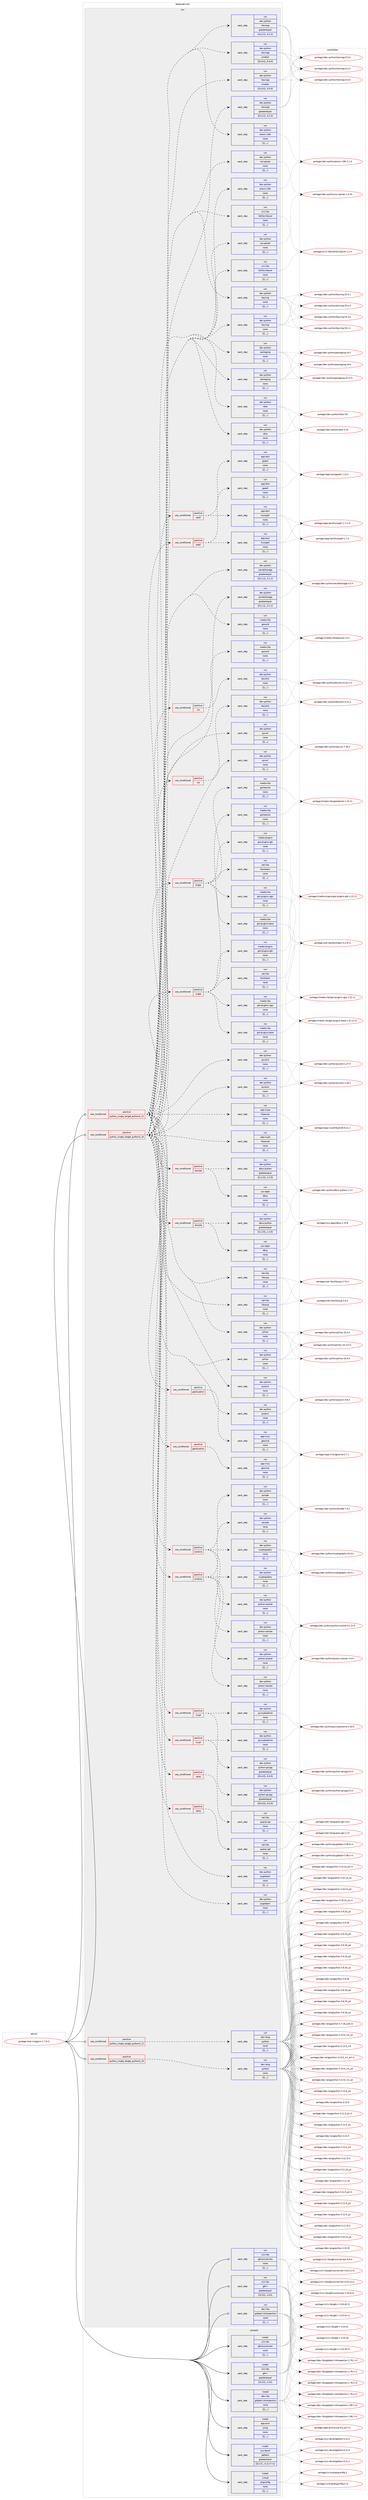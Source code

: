 digraph prolog {

# *************
# Graph options
# *************

newrank=true;
concentrate=true;
compound=true;
graph [rankdir=LR,fontname=Helvetica,fontsize=10,ranksep=1.5];#, ranksep=2.5, nodesep=0.2];
edge  [arrowhead=vee];
node  [fontname=Helvetica,fontsize=10];

# **********
# The ebuild
# **********

subgraph cluster_leftcol {
color=gray;
label=<<i>ebuild</i>>;
id [label="portage://net-im/gajim-1.7.3-r1", color=red, width=4, href="../net-im/gajim-1.7.3-r1.svg"];
}

# ****************
# The dependencies
# ****************

subgraph cluster_midcol {
color=gray;
label=<<i>dependencies</i>>;
subgraph cluster_compile {
fillcolor="#eeeeee";
style=filled;
label=<<i>compile</i>>;
subgraph pack265189 {
dependency363624 [label=<<TABLE BORDER="0" CELLBORDER="1" CELLSPACING="0" CELLPADDING="4" WIDTH="220"><TR><TD ROWSPAN="6" CELLPADDING="30">pack_dep</TD></TR><TR><TD WIDTH="110">install</TD></TR><TR><TD>app-arch</TD></TR><TR><TD>unzip</TD></TR><TR><TD>none</TD></TR><TR><TD>[[],,,,]</TD></TR></TABLE>>, shape=none, color=blue];
}
id:e -> dependency363624:w [weight=20,style="solid",arrowhead="vee"];
subgraph pack265190 {
dependency363625 [label=<<TABLE BORDER="0" CELLBORDER="1" CELLSPACING="0" CELLPADDING="4" WIDTH="220"><TR><TD ROWSPAN="6" CELLPADDING="30">pack_dep</TD></TR><TR><TD WIDTH="110">install</TD></TR><TR><TD>dev-libs</TD></TR><TR><TD>gobject-introspection</TD></TR><TR><TD>none</TD></TR><TR><TD>[[],,,,]</TD></TR></TABLE>>, shape=none, color=blue];
}
id:e -> dependency363625:w [weight=20,style="solid",arrowhead="vee"];
subgraph pack265191 {
dependency363626 [label=<<TABLE BORDER="0" CELLBORDER="1" CELLSPACING="0" CELLPADDING="4" WIDTH="220"><TR><TD ROWSPAN="6" CELLPADDING="30">pack_dep</TD></TR><TR><TD WIDTH="110">install</TD></TR><TR><TD>sys-devel</TD></TR><TR><TD>gettext</TD></TR><TR><TD>greaterequal</TD></TR><TR><TD>[[0,17],,-r1,0.17-r1]</TD></TR></TABLE>>, shape=none, color=blue];
}
id:e -> dependency363626:w [weight=20,style="solid",arrowhead="vee"];
subgraph pack265192 {
dependency363627 [label=<<TABLE BORDER="0" CELLBORDER="1" CELLSPACING="0" CELLPADDING="4" WIDTH="220"><TR><TD ROWSPAN="6" CELLPADDING="30">pack_dep</TD></TR><TR><TD WIDTH="110">install</TD></TR><TR><TD>virtual</TD></TR><TR><TD>pkgconfig</TD></TR><TR><TD>none</TD></TR><TR><TD>[[],,,,]</TD></TR></TABLE>>, shape=none, color=blue];
}
id:e -> dependency363627:w [weight=20,style="solid",arrowhead="vee"];
subgraph pack265193 {
dependency363628 [label=<<TABLE BORDER="0" CELLBORDER="1" CELLSPACING="0" CELLPADDING="4" WIDTH="220"><TR><TD ROWSPAN="6" CELLPADDING="30">pack_dep</TD></TR><TR><TD WIDTH="110">install</TD></TR><TR><TD>x11-libs</TD></TR><TR><TD>gtk+</TD></TR><TR><TD>greaterequal</TD></TR><TR><TD>[[3,22],,,3.22]</TD></TR></TABLE>>, shape=none, color=blue];
}
id:e -> dependency363628:w [weight=20,style="solid",arrowhead="vee"];
subgraph pack265194 {
dependency363629 [label=<<TABLE BORDER="0" CELLBORDER="1" CELLSPACING="0" CELLPADDING="4" WIDTH="220"><TR><TD ROWSPAN="6" CELLPADDING="30">pack_dep</TD></TR><TR><TD WIDTH="110">install</TD></TR><TR><TD>x11-libs</TD></TR><TR><TD>gtksourceview</TD></TR><TR><TD>none</TD></TR><TR><TD>[[],,,,]</TD></TR></TABLE>>, shape=none, color=blue];
}
id:e -> dependency363629:w [weight=20,style="solid",arrowhead="vee"];
}
subgraph cluster_compileandrun {
fillcolor="#eeeeee";
style=filled;
label=<<i>compile and run</i>>;
}
subgraph cluster_run {
fillcolor="#eeeeee";
style=filled;
label=<<i>run</i>>;
subgraph cond95795 {
dependency363630 [label=<<TABLE BORDER="0" CELLBORDER="1" CELLSPACING="0" CELLPADDING="4"><TR><TD ROWSPAN="3" CELLPADDING="10">use_conditional</TD></TR><TR><TD>positive</TD></TR><TR><TD>python_single_target_python3_10</TD></TR></TABLE>>, shape=none, color=red];
subgraph pack265195 {
dependency363631 [label=<<TABLE BORDER="0" CELLBORDER="1" CELLSPACING="0" CELLPADDING="4" WIDTH="220"><TR><TD ROWSPAN="6" CELLPADDING="30">pack_dep</TD></TR><TR><TD WIDTH="110">run</TD></TR><TR><TD>dev-lang</TD></TR><TR><TD>python</TD></TR><TR><TD>none</TD></TR><TR><TD>[[],,,,]</TD></TR></TABLE>>, shape=none, color=blue];
}
dependency363630:e -> dependency363631:w [weight=20,style="dashed",arrowhead="vee"];
}
id:e -> dependency363630:w [weight=20,style="solid",arrowhead="odot"];
subgraph cond95796 {
dependency363632 [label=<<TABLE BORDER="0" CELLBORDER="1" CELLSPACING="0" CELLPADDING="4"><TR><TD ROWSPAN="3" CELLPADDING="10">use_conditional</TD></TR><TR><TD>positive</TD></TR><TR><TD>python_single_target_python3_10</TD></TR></TABLE>>, shape=none, color=red];
subgraph pack265196 {
dependency363633 [label=<<TABLE BORDER="0" CELLBORDER="1" CELLSPACING="0" CELLPADDING="4" WIDTH="220"><TR><TD ROWSPAN="6" CELLPADDING="30">pack_dep</TD></TR><TR><TD WIDTH="110">run</TD></TR><TR><TD>dev-python</TD></TR><TR><TD>idna</TD></TR><TR><TD>none</TD></TR><TR><TD>[[],,,,]</TD></TR></TABLE>>, shape=none, color=blue];
}
dependency363632:e -> dependency363633:w [weight=20,style="dashed",arrowhead="vee"];
subgraph pack265197 {
dependency363634 [label=<<TABLE BORDER="0" CELLBORDER="1" CELLSPACING="0" CELLPADDING="4" WIDTH="220"><TR><TD ROWSPAN="6" CELLPADDING="30">pack_dep</TD></TR><TR><TD WIDTH="110">run</TD></TR><TR><TD>dev-python</TD></TR><TR><TD>nbxmpp</TD></TR><TR><TD>greaterequal</TD></TR><TR><TD>[[4,2,2],,,4.2.2]</TD></TR></TABLE>>, shape=none, color=blue];
}
dependency363632:e -> dependency363634:w [weight=20,style="dashed",arrowhead="vee"];
subgraph pack265198 {
dependency363635 [label=<<TABLE BORDER="0" CELLBORDER="1" CELLSPACING="0" CELLPADDING="4" WIDTH="220"><TR><TD ROWSPAN="6" CELLPADDING="30">pack_dep</TD></TR><TR><TD WIDTH="110">run</TD></TR><TR><TD>dev-python</TD></TR><TR><TD>nbxmpp</TD></TR><TR><TD>smaller</TD></TR><TR><TD>[[5,0,0],,,5.0.0]</TD></TR></TABLE>>, shape=none, color=blue];
}
dependency363632:e -> dependency363635:w [weight=20,style="dashed",arrowhead="vee"];
subgraph pack265199 {
dependency363636 [label=<<TABLE BORDER="0" CELLBORDER="1" CELLSPACING="0" CELLPADDING="4" WIDTH="220"><TR><TD ROWSPAN="6" CELLPADDING="30">pack_dep</TD></TR><TR><TD WIDTH="110">run</TD></TR><TR><TD>dev-python</TD></TR><TR><TD>precis-i18n</TD></TR><TR><TD>none</TD></TR><TR><TD>[[],,,,]</TD></TR></TABLE>>, shape=none, color=blue];
}
dependency363632:e -> dependency363636:w [weight=20,style="dashed",arrowhead="vee"];
subgraph pack265200 {
dependency363637 [label=<<TABLE BORDER="0" CELLBORDER="1" CELLSPACING="0" CELLPADDING="4" WIDTH="220"><TR><TD ROWSPAN="6" CELLPADDING="30">pack_dep</TD></TR><TR><TD WIDTH="110">run</TD></TR><TR><TD>dev-python</TD></TR><TR><TD>pyasn1</TD></TR><TR><TD>none</TD></TR><TR><TD>[[],,,,]</TD></TR></TABLE>>, shape=none, color=blue];
}
dependency363632:e -> dependency363637:w [weight=20,style="dashed",arrowhead="vee"];
subgraph pack265201 {
dependency363638 [label=<<TABLE BORDER="0" CELLBORDER="1" CELLSPACING="0" CELLPADDING="4" WIDTH="220"><TR><TD ROWSPAN="6" CELLPADDING="30">pack_dep</TD></TR><TR><TD WIDTH="110">run</TD></TR><TR><TD>dev-python</TD></TR><TR><TD>pycairo</TD></TR><TR><TD>none</TD></TR><TR><TD>[[],,,,]</TD></TR></TABLE>>, shape=none, color=blue];
}
dependency363632:e -> dependency363638:w [weight=20,style="dashed",arrowhead="vee"];
subgraph pack265202 {
dependency363639 [label=<<TABLE BORDER="0" CELLBORDER="1" CELLSPACING="0" CELLPADDING="4" WIDTH="220"><TR><TD ROWSPAN="6" CELLPADDING="30">pack_dep</TD></TR><TR><TD WIDTH="110">run</TD></TR><TR><TD>dev-python</TD></TR><TR><TD>pycurl</TD></TR><TR><TD>none</TD></TR><TR><TD>[[],,,,]</TD></TR></TABLE>>, shape=none, color=blue];
}
dependency363632:e -> dependency363639:w [weight=20,style="dashed",arrowhead="vee"];
subgraph pack265203 {
dependency363640 [label=<<TABLE BORDER="0" CELLBORDER="1" CELLSPACING="0" CELLPADDING="4" WIDTH="220"><TR><TD ROWSPAN="6" CELLPADDING="30">pack_dep</TD></TR><TR><TD WIDTH="110">run</TD></TR><TR><TD>dev-python</TD></TR><TR><TD>pygobject</TD></TR><TR><TD>none</TD></TR><TR><TD>[[],,,,]</TD></TR></TABLE>>, shape=none, color=blue];
}
dependency363632:e -> dependency363640:w [weight=20,style="dashed",arrowhead="vee"];
subgraph pack265204 {
dependency363641 [label=<<TABLE BORDER="0" CELLBORDER="1" CELLSPACING="0" CELLPADDING="4" WIDTH="220"><TR><TD ROWSPAN="6" CELLPADDING="30">pack_dep</TD></TR><TR><TD WIDTH="110">run</TD></TR><TR><TD>x11-libs</TD></TR><TR><TD>libXScrnSaver</TD></TR><TR><TD>none</TD></TR><TR><TD>[[],,,,]</TD></TR></TABLE>>, shape=none, color=blue];
}
dependency363632:e -> dependency363641:w [weight=20,style="dashed",arrowhead="vee"];
subgraph pack265205 {
dependency363642 [label=<<TABLE BORDER="0" CELLBORDER="1" CELLSPACING="0" CELLPADDING="4" WIDTH="220"><TR><TD ROWSPAN="6" CELLPADDING="30">pack_dep</TD></TR><TR><TD WIDTH="110">run</TD></TR><TR><TD>app-crypt</TD></TR><TR><TD>libsecret</TD></TR><TR><TD>none</TD></TR><TR><TD>[[],,,,]</TD></TR></TABLE>>, shape=none, color=blue];
}
dependency363632:e -> dependency363642:w [weight=20,style="dashed",arrowhead="vee"];
subgraph pack265206 {
dependency363643 [label=<<TABLE BORDER="0" CELLBORDER="1" CELLSPACING="0" CELLPADDING="4" WIDTH="220"><TR><TD ROWSPAN="6" CELLPADDING="30">pack_dep</TD></TR><TR><TD WIDTH="110">run</TD></TR><TR><TD>dev-python</TD></TR><TR><TD>keyring</TD></TR><TR><TD>none</TD></TR><TR><TD>[[],,,,]</TD></TR></TABLE>>, shape=none, color=blue];
}
dependency363632:e -> dependency363643:w [weight=20,style="dashed",arrowhead="vee"];
subgraph pack265207 {
dependency363644 [label=<<TABLE BORDER="0" CELLBORDER="1" CELLSPACING="0" CELLPADDING="4" WIDTH="220"><TR><TD ROWSPAN="6" CELLPADDING="30">pack_dep</TD></TR><TR><TD WIDTH="110">run</TD></TR><TR><TD>dev-python</TD></TR><TR><TD>secretstorage</TD></TR><TR><TD>greaterequal</TD></TR><TR><TD>[[3,1,1],,,3.1.1]</TD></TR></TABLE>>, shape=none, color=blue];
}
dependency363632:e -> dependency363644:w [weight=20,style="dashed",arrowhead="vee"];
subgraph pack265208 {
dependency363645 [label=<<TABLE BORDER="0" CELLBORDER="1" CELLSPACING="0" CELLPADDING="4" WIDTH="220"><TR><TD ROWSPAN="6" CELLPADDING="30">pack_dep</TD></TR><TR><TD WIDTH="110">run</TD></TR><TR><TD>dev-python</TD></TR><TR><TD>css-parser</TD></TR><TR><TD>none</TD></TR><TR><TD>[[],,,,]</TD></TR></TABLE>>, shape=none, color=blue];
}
dependency363632:e -> dependency363645:w [weight=20,style="dashed",arrowhead="vee"];
subgraph pack265209 {
dependency363646 [label=<<TABLE BORDER="0" CELLBORDER="1" CELLSPACING="0" CELLPADDING="4" WIDTH="220"><TR><TD ROWSPAN="6" CELLPADDING="30">pack_dep</TD></TR><TR><TD WIDTH="110">run</TD></TR><TR><TD>dev-python</TD></TR><TR><TD>packaging</TD></TR><TR><TD>none</TD></TR><TR><TD>[[],,,,]</TD></TR></TABLE>>, shape=none, color=blue];
}
dependency363632:e -> dependency363646:w [weight=20,style="dashed",arrowhead="vee"];
subgraph pack265210 {
dependency363647 [label=<<TABLE BORDER="0" CELLBORDER="1" CELLSPACING="0" CELLPADDING="4" WIDTH="220"><TR><TD ROWSPAN="6" CELLPADDING="30">pack_dep</TD></TR><TR><TD WIDTH="110">run</TD></TR><TR><TD>net-libs</TD></TR><TR><TD>libsoup</TD></TR><TR><TD>none</TD></TR><TR><TD>[[],,,,]</TD></TR></TABLE>>, shape=none, color=blue];
}
dependency363632:e -> dependency363647:w [weight=20,style="dashed",arrowhead="vee"];
subgraph pack265211 {
dependency363648 [label=<<TABLE BORDER="0" CELLBORDER="1" CELLSPACING="0" CELLPADDING="4" WIDTH="220"><TR><TD ROWSPAN="6" CELLPADDING="30">pack_dep</TD></TR><TR><TD WIDTH="110">run</TD></TR><TR><TD>media-libs</TD></TR><TR><TD>gsound</TD></TR><TR><TD>none</TD></TR><TR><TD>[[],,,,]</TD></TR></TABLE>>, shape=none, color=blue];
}
dependency363632:e -> dependency363648:w [weight=20,style="dashed",arrowhead="vee"];
subgraph pack265212 {
dependency363649 [label=<<TABLE BORDER="0" CELLBORDER="1" CELLSPACING="0" CELLPADDING="4" WIDTH="220"><TR><TD ROWSPAN="6" CELLPADDING="30">pack_dep</TD></TR><TR><TD WIDTH="110">run</TD></TR><TR><TD>dev-python</TD></TR><TR><TD>pillow</TD></TR><TR><TD>none</TD></TR><TR><TD>[[],,,,]</TD></TR></TABLE>>, shape=none, color=blue];
}
dependency363632:e -> dependency363649:w [weight=20,style="dashed",arrowhead="vee"];
subgraph cond95797 {
dependency363650 [label=<<TABLE BORDER="0" CELLBORDER="1" CELLSPACING="0" CELLPADDING="4"><TR><TD ROWSPAN="3" CELLPADDING="10">use_conditional</TD></TR><TR><TD>positive</TD></TR><TR><TD>crypt</TD></TR></TABLE>>, shape=none, color=red];
subgraph pack265213 {
dependency363651 [label=<<TABLE BORDER="0" CELLBORDER="1" CELLSPACING="0" CELLPADDING="4" WIDTH="220"><TR><TD ROWSPAN="6" CELLPADDING="30">pack_dep</TD></TR><TR><TD WIDTH="110">run</TD></TR><TR><TD>dev-python</TD></TR><TR><TD>pycryptodome</TD></TR><TR><TD>none</TD></TR><TR><TD>[[],,,,]</TD></TR></TABLE>>, shape=none, color=blue];
}
dependency363650:e -> dependency363651:w [weight=20,style="dashed",arrowhead="vee"];
subgraph pack265214 {
dependency363652 [label=<<TABLE BORDER="0" CELLBORDER="1" CELLSPACING="0" CELLPADDING="4" WIDTH="220"><TR><TD ROWSPAN="6" CELLPADDING="30">pack_dep</TD></TR><TR><TD WIDTH="110">run</TD></TR><TR><TD>dev-python</TD></TR><TR><TD>python-gnupg</TD></TR><TR><TD>greaterequal</TD></TR><TR><TD>[[0,4,0],,,0.4.0]</TD></TR></TABLE>>, shape=none, color=blue];
}
dependency363650:e -> dependency363652:w [weight=20,style="dashed",arrowhead="vee"];
}
dependency363632:e -> dependency363650:w [weight=20,style="dashed",arrowhead="vee"];
subgraph cond95798 {
dependency363653 [label=<<TABLE BORDER="0" CELLBORDER="1" CELLSPACING="0" CELLPADDING="4"><TR><TD ROWSPAN="3" CELLPADDING="10">use_conditional</TD></TR><TR><TD>positive</TD></TR><TR><TD>geolocation</TD></TR></TABLE>>, shape=none, color=red];
subgraph pack265215 {
dependency363654 [label=<<TABLE BORDER="0" CELLBORDER="1" CELLSPACING="0" CELLPADDING="4" WIDTH="220"><TR><TD ROWSPAN="6" CELLPADDING="30">pack_dep</TD></TR><TR><TD WIDTH="110">run</TD></TR><TR><TD>app-misc</TD></TR><TR><TD>geoclue</TD></TR><TR><TD>none</TD></TR><TR><TD>[[],,,,]</TD></TR></TABLE>>, shape=none, color=blue];
}
dependency363653:e -> dependency363654:w [weight=20,style="dashed",arrowhead="vee"];
}
dependency363632:e -> dependency363653:w [weight=20,style="dashed",arrowhead="vee"];
subgraph cond95799 {
dependency363655 [label=<<TABLE BORDER="0" CELLBORDER="1" CELLSPACING="0" CELLPADDING="4"><TR><TD ROWSPAN="3" CELLPADDING="10">use_conditional</TD></TR><TR><TD>positive</TD></TR><TR><TD>jingle</TD></TR></TABLE>>, shape=none, color=red];
subgraph pack265216 {
dependency363656 [label=<<TABLE BORDER="0" CELLBORDER="1" CELLSPACING="0" CELLPADDING="4" WIDTH="220"><TR><TD ROWSPAN="6" CELLPADDING="30">pack_dep</TD></TR><TR><TD WIDTH="110">run</TD></TR><TR><TD>net-libs</TD></TR><TR><TD>farstream</TD></TR><TR><TD>none</TD></TR><TR><TD>[[],,,,]</TD></TR></TABLE>>, shape=none, color=blue];
}
dependency363655:e -> dependency363656:w [weight=20,style="dashed",arrowhead="vee"];
subgraph pack265217 {
dependency363657 [label=<<TABLE BORDER="0" CELLBORDER="1" CELLSPACING="0" CELLPADDING="4" WIDTH="220"><TR><TD ROWSPAN="6" CELLPADDING="30">pack_dep</TD></TR><TR><TD WIDTH="110">run</TD></TR><TR><TD>media-libs</TD></TR><TR><TD>gstreamer</TD></TR><TR><TD>none</TD></TR><TR><TD>[[],,,,]</TD></TR></TABLE>>, shape=none, color=blue];
}
dependency363655:e -> dependency363657:w [weight=20,style="dashed",arrowhead="vee"];
subgraph pack265218 {
dependency363658 [label=<<TABLE BORDER="0" CELLBORDER="1" CELLSPACING="0" CELLPADDING="4" WIDTH="220"><TR><TD ROWSPAN="6" CELLPADDING="30">pack_dep</TD></TR><TR><TD WIDTH="110">run</TD></TR><TR><TD>media-libs</TD></TR><TR><TD>gst-plugins-base</TD></TR><TR><TD>none</TD></TR><TR><TD>[[],,,,]</TD></TR></TABLE>>, shape=none, color=blue];
}
dependency363655:e -> dependency363658:w [weight=20,style="dashed",arrowhead="vee"];
subgraph pack265219 {
dependency363659 [label=<<TABLE BORDER="0" CELLBORDER="1" CELLSPACING="0" CELLPADDING="4" WIDTH="220"><TR><TD ROWSPAN="6" CELLPADDING="30">pack_dep</TD></TR><TR><TD WIDTH="110">run</TD></TR><TR><TD>media-libs</TD></TR><TR><TD>gst-plugins-ugly</TD></TR><TR><TD>none</TD></TR><TR><TD>[[],,,,]</TD></TR></TABLE>>, shape=none, color=blue];
}
dependency363655:e -> dependency363659:w [weight=20,style="dashed",arrowhead="vee"];
subgraph pack265220 {
dependency363660 [label=<<TABLE BORDER="0" CELLBORDER="1" CELLSPACING="0" CELLPADDING="4" WIDTH="220"><TR><TD ROWSPAN="6" CELLPADDING="30">pack_dep</TD></TR><TR><TD WIDTH="110">run</TD></TR><TR><TD>media-plugins</TD></TR><TR><TD>gst-plugins-gtk</TD></TR><TR><TD>none</TD></TR><TR><TD>[[],,,,]</TD></TR></TABLE>>, shape=none, color=blue];
}
dependency363655:e -> dependency363660:w [weight=20,style="dashed",arrowhead="vee"];
}
dependency363632:e -> dependency363655:w [weight=20,style="dashed",arrowhead="vee"];
subgraph cond95800 {
dependency363661 [label=<<TABLE BORDER="0" CELLBORDER="1" CELLSPACING="0" CELLPADDING="4"><TR><TD ROWSPAN="3" CELLPADDING="10">use_conditional</TD></TR><TR><TD>positive</TD></TR><TR><TD>omemo</TD></TR></TABLE>>, shape=none, color=red];
subgraph pack265221 {
dependency363662 [label=<<TABLE BORDER="0" CELLBORDER="1" CELLSPACING="0" CELLPADDING="4" WIDTH="220"><TR><TD ROWSPAN="6" CELLPADDING="30">pack_dep</TD></TR><TR><TD WIDTH="110">run</TD></TR><TR><TD>dev-python</TD></TR><TR><TD>jaraco-classes</TD></TR><TR><TD>none</TD></TR><TR><TD>[[],,,,]</TD></TR></TABLE>>, shape=none, color=blue];
}
dependency363661:e -> dependency363662:w [weight=20,style="dashed",arrowhead="vee"];
subgraph pack265222 {
dependency363663 [label=<<TABLE BORDER="0" CELLBORDER="1" CELLSPACING="0" CELLPADDING="4" WIDTH="220"><TR><TD ROWSPAN="6" CELLPADDING="30">pack_dep</TD></TR><TR><TD WIDTH="110">run</TD></TR><TR><TD>dev-python</TD></TR><TR><TD>python-axolotl</TD></TR><TR><TD>none</TD></TR><TR><TD>[[],,,,]</TD></TR></TABLE>>, shape=none, color=blue];
}
dependency363661:e -> dependency363663:w [weight=20,style="dashed",arrowhead="vee"];
subgraph pack265223 {
dependency363664 [label=<<TABLE BORDER="0" CELLBORDER="1" CELLSPACING="0" CELLPADDING="4" WIDTH="220"><TR><TD ROWSPAN="6" CELLPADDING="30">pack_dep</TD></TR><TR><TD WIDTH="110">run</TD></TR><TR><TD>dev-python</TD></TR><TR><TD>qrcode</TD></TR><TR><TD>none</TD></TR><TR><TD>[[],,,,]</TD></TR></TABLE>>, shape=none, color=blue];
}
dependency363661:e -> dependency363664:w [weight=20,style="dashed",arrowhead="vee"];
subgraph pack265224 {
dependency363665 [label=<<TABLE BORDER="0" CELLBORDER="1" CELLSPACING="0" CELLPADDING="4" WIDTH="220"><TR><TD ROWSPAN="6" CELLPADDING="30">pack_dep</TD></TR><TR><TD WIDTH="110">run</TD></TR><TR><TD>dev-python</TD></TR><TR><TD>cryptography</TD></TR><TR><TD>none</TD></TR><TR><TD>[[],,,,]</TD></TR></TABLE>>, shape=none, color=blue];
}
dependency363661:e -> dependency363665:w [weight=20,style="dashed",arrowhead="vee"];
}
dependency363632:e -> dependency363661:w [weight=20,style="dashed",arrowhead="vee"];
subgraph cond95801 {
dependency363666 [label=<<TABLE BORDER="0" CELLBORDER="1" CELLSPACING="0" CELLPADDING="4"><TR><TD ROWSPAN="3" CELLPADDING="10">use_conditional</TD></TR><TR><TD>positive</TD></TR><TR><TD>remote</TD></TR></TABLE>>, shape=none, color=red];
subgraph pack265225 {
dependency363667 [label=<<TABLE BORDER="0" CELLBORDER="1" CELLSPACING="0" CELLPADDING="4" WIDTH="220"><TR><TD ROWSPAN="6" CELLPADDING="30">pack_dep</TD></TR><TR><TD WIDTH="110">run</TD></TR><TR><TD>dev-python</TD></TR><TR><TD>dbus-python</TD></TR><TR><TD>greaterequal</TD></TR><TR><TD>[[1,2,0],,,1.2.0]</TD></TR></TABLE>>, shape=none, color=blue];
}
dependency363666:e -> dependency363667:w [weight=20,style="dashed",arrowhead="vee"];
subgraph pack265226 {
dependency363668 [label=<<TABLE BORDER="0" CELLBORDER="1" CELLSPACING="0" CELLPADDING="4" WIDTH="220"><TR><TD ROWSPAN="6" CELLPADDING="30">pack_dep</TD></TR><TR><TD WIDTH="110">run</TD></TR><TR><TD>sys-apps</TD></TR><TR><TD>dbus</TD></TR><TR><TD>none</TD></TR><TR><TD>[[],,,,]</TD></TR></TABLE>>, shape=none, color=blue];
}
dependency363666:e -> dependency363668:w [weight=20,style="dashed",arrowhead="vee"];
}
dependency363632:e -> dependency363666:w [weight=20,style="dashed",arrowhead="vee"];
subgraph cond95802 {
dependency363669 [label=<<TABLE BORDER="0" CELLBORDER="1" CELLSPACING="0" CELLPADDING="4"><TR><TD ROWSPAN="3" CELLPADDING="10">use_conditional</TD></TR><TR><TD>positive</TD></TR><TR><TD>rst</TD></TR></TABLE>>, shape=none, color=red];
subgraph pack265227 {
dependency363670 [label=<<TABLE BORDER="0" CELLBORDER="1" CELLSPACING="0" CELLPADDING="4" WIDTH="220"><TR><TD ROWSPAN="6" CELLPADDING="30">pack_dep</TD></TR><TR><TD WIDTH="110">run</TD></TR><TR><TD>dev-python</TD></TR><TR><TD>docutils</TD></TR><TR><TD>none</TD></TR><TR><TD>[[],,,,]</TD></TR></TABLE>>, shape=none, color=blue];
}
dependency363669:e -> dependency363670:w [weight=20,style="dashed",arrowhead="vee"];
}
dependency363632:e -> dependency363669:w [weight=20,style="dashed",arrowhead="vee"];
subgraph cond95803 {
dependency363671 [label=<<TABLE BORDER="0" CELLBORDER="1" CELLSPACING="0" CELLPADDING="4"><TR><TD ROWSPAN="3" CELLPADDING="10">use_conditional</TD></TR><TR><TD>positive</TD></TR><TR><TD>spell</TD></TR></TABLE>>, shape=none, color=red];
subgraph pack265228 {
dependency363672 [label=<<TABLE BORDER="0" CELLBORDER="1" CELLSPACING="0" CELLPADDING="4" WIDTH="220"><TR><TD ROWSPAN="6" CELLPADDING="30">pack_dep</TD></TR><TR><TD WIDTH="110">run</TD></TR><TR><TD>app-text</TD></TR><TR><TD>gspell</TD></TR><TR><TD>none</TD></TR><TR><TD>[[],,,,]</TD></TR></TABLE>>, shape=none, color=blue];
}
dependency363671:e -> dependency363672:w [weight=20,style="dashed",arrowhead="vee"];
subgraph pack265229 {
dependency363673 [label=<<TABLE BORDER="0" CELLBORDER="1" CELLSPACING="0" CELLPADDING="4" WIDTH="220"><TR><TD ROWSPAN="6" CELLPADDING="30">pack_dep</TD></TR><TR><TD WIDTH="110">run</TD></TR><TR><TD>app-text</TD></TR><TR><TD>hunspell</TD></TR><TR><TD>none</TD></TR><TR><TD>[[],,,,]</TD></TR></TABLE>>, shape=none, color=blue];
}
dependency363671:e -> dependency363673:w [weight=20,style="dashed",arrowhead="vee"];
}
dependency363632:e -> dependency363671:w [weight=20,style="dashed",arrowhead="vee"];
subgraph cond95804 {
dependency363674 [label=<<TABLE BORDER="0" CELLBORDER="1" CELLSPACING="0" CELLPADDING="4"><TR><TD ROWSPAN="3" CELLPADDING="10">use_conditional</TD></TR><TR><TD>positive</TD></TR><TR><TD>upnp</TD></TR></TABLE>>, shape=none, color=red];
subgraph pack265230 {
dependency363675 [label=<<TABLE BORDER="0" CELLBORDER="1" CELLSPACING="0" CELLPADDING="4" WIDTH="220"><TR><TD ROWSPAN="6" CELLPADDING="30">pack_dep</TD></TR><TR><TD WIDTH="110">run</TD></TR><TR><TD>net-libs</TD></TR><TR><TD>gupnp-igd</TD></TR><TR><TD>none</TD></TR><TR><TD>[[],,,,]</TD></TR></TABLE>>, shape=none, color=blue];
}
dependency363674:e -> dependency363675:w [weight=20,style="dashed",arrowhead="vee"];
}
dependency363632:e -> dependency363674:w [weight=20,style="dashed",arrowhead="vee"];
}
id:e -> dependency363632:w [weight=20,style="solid",arrowhead="odot"];
subgraph cond95805 {
dependency363676 [label=<<TABLE BORDER="0" CELLBORDER="1" CELLSPACING="0" CELLPADDING="4"><TR><TD ROWSPAN="3" CELLPADDING="10">use_conditional</TD></TR><TR><TD>positive</TD></TR><TR><TD>python_single_target_python3_11</TD></TR></TABLE>>, shape=none, color=red];
subgraph pack265231 {
dependency363677 [label=<<TABLE BORDER="0" CELLBORDER="1" CELLSPACING="0" CELLPADDING="4" WIDTH="220"><TR><TD ROWSPAN="6" CELLPADDING="30">pack_dep</TD></TR><TR><TD WIDTH="110">run</TD></TR><TR><TD>dev-lang</TD></TR><TR><TD>python</TD></TR><TR><TD>none</TD></TR><TR><TD>[[],,,,]</TD></TR></TABLE>>, shape=none, color=blue];
}
dependency363676:e -> dependency363677:w [weight=20,style="dashed",arrowhead="vee"];
}
id:e -> dependency363676:w [weight=20,style="solid",arrowhead="odot"];
subgraph cond95806 {
dependency363678 [label=<<TABLE BORDER="0" CELLBORDER="1" CELLSPACING="0" CELLPADDING="4"><TR><TD ROWSPAN="3" CELLPADDING="10">use_conditional</TD></TR><TR><TD>positive</TD></TR><TR><TD>python_single_target_python3_11</TD></TR></TABLE>>, shape=none, color=red];
subgraph pack265232 {
dependency363679 [label=<<TABLE BORDER="0" CELLBORDER="1" CELLSPACING="0" CELLPADDING="4" WIDTH="220"><TR><TD ROWSPAN="6" CELLPADDING="30">pack_dep</TD></TR><TR><TD WIDTH="110">run</TD></TR><TR><TD>dev-python</TD></TR><TR><TD>idna</TD></TR><TR><TD>none</TD></TR><TR><TD>[[],,,,]</TD></TR></TABLE>>, shape=none, color=blue];
}
dependency363678:e -> dependency363679:w [weight=20,style="dashed",arrowhead="vee"];
subgraph pack265233 {
dependency363680 [label=<<TABLE BORDER="0" CELLBORDER="1" CELLSPACING="0" CELLPADDING="4" WIDTH="220"><TR><TD ROWSPAN="6" CELLPADDING="30">pack_dep</TD></TR><TR><TD WIDTH="110">run</TD></TR><TR><TD>dev-python</TD></TR><TR><TD>nbxmpp</TD></TR><TR><TD>greaterequal</TD></TR><TR><TD>[[4,2,2],,,4.2.2]</TD></TR></TABLE>>, shape=none, color=blue];
}
dependency363678:e -> dependency363680:w [weight=20,style="dashed",arrowhead="vee"];
subgraph pack265234 {
dependency363681 [label=<<TABLE BORDER="0" CELLBORDER="1" CELLSPACING="0" CELLPADDING="4" WIDTH="220"><TR><TD ROWSPAN="6" CELLPADDING="30">pack_dep</TD></TR><TR><TD WIDTH="110">run</TD></TR><TR><TD>dev-python</TD></TR><TR><TD>nbxmpp</TD></TR><TR><TD>smaller</TD></TR><TR><TD>[[5,0,0],,,5.0.0]</TD></TR></TABLE>>, shape=none, color=blue];
}
dependency363678:e -> dependency363681:w [weight=20,style="dashed",arrowhead="vee"];
subgraph pack265235 {
dependency363682 [label=<<TABLE BORDER="0" CELLBORDER="1" CELLSPACING="0" CELLPADDING="4" WIDTH="220"><TR><TD ROWSPAN="6" CELLPADDING="30">pack_dep</TD></TR><TR><TD WIDTH="110">run</TD></TR><TR><TD>dev-python</TD></TR><TR><TD>precis-i18n</TD></TR><TR><TD>none</TD></TR><TR><TD>[[],,,,]</TD></TR></TABLE>>, shape=none, color=blue];
}
dependency363678:e -> dependency363682:w [weight=20,style="dashed",arrowhead="vee"];
subgraph pack265236 {
dependency363683 [label=<<TABLE BORDER="0" CELLBORDER="1" CELLSPACING="0" CELLPADDING="4" WIDTH="220"><TR><TD ROWSPAN="6" CELLPADDING="30">pack_dep</TD></TR><TR><TD WIDTH="110">run</TD></TR><TR><TD>dev-python</TD></TR><TR><TD>pyasn1</TD></TR><TR><TD>none</TD></TR><TR><TD>[[],,,,]</TD></TR></TABLE>>, shape=none, color=blue];
}
dependency363678:e -> dependency363683:w [weight=20,style="dashed",arrowhead="vee"];
subgraph pack265237 {
dependency363684 [label=<<TABLE BORDER="0" CELLBORDER="1" CELLSPACING="0" CELLPADDING="4" WIDTH="220"><TR><TD ROWSPAN="6" CELLPADDING="30">pack_dep</TD></TR><TR><TD WIDTH="110">run</TD></TR><TR><TD>dev-python</TD></TR><TR><TD>pycairo</TD></TR><TR><TD>none</TD></TR><TR><TD>[[],,,,]</TD></TR></TABLE>>, shape=none, color=blue];
}
dependency363678:e -> dependency363684:w [weight=20,style="dashed",arrowhead="vee"];
subgraph pack265238 {
dependency363685 [label=<<TABLE BORDER="0" CELLBORDER="1" CELLSPACING="0" CELLPADDING="4" WIDTH="220"><TR><TD ROWSPAN="6" CELLPADDING="30">pack_dep</TD></TR><TR><TD WIDTH="110">run</TD></TR><TR><TD>dev-python</TD></TR><TR><TD>pycurl</TD></TR><TR><TD>none</TD></TR><TR><TD>[[],,,,]</TD></TR></TABLE>>, shape=none, color=blue];
}
dependency363678:e -> dependency363685:w [weight=20,style="dashed",arrowhead="vee"];
subgraph pack265239 {
dependency363686 [label=<<TABLE BORDER="0" CELLBORDER="1" CELLSPACING="0" CELLPADDING="4" WIDTH="220"><TR><TD ROWSPAN="6" CELLPADDING="30">pack_dep</TD></TR><TR><TD WIDTH="110">run</TD></TR><TR><TD>dev-python</TD></TR><TR><TD>pygobject</TD></TR><TR><TD>none</TD></TR><TR><TD>[[],,,,]</TD></TR></TABLE>>, shape=none, color=blue];
}
dependency363678:e -> dependency363686:w [weight=20,style="dashed",arrowhead="vee"];
subgraph pack265240 {
dependency363687 [label=<<TABLE BORDER="0" CELLBORDER="1" CELLSPACING="0" CELLPADDING="4" WIDTH="220"><TR><TD ROWSPAN="6" CELLPADDING="30">pack_dep</TD></TR><TR><TD WIDTH="110">run</TD></TR><TR><TD>x11-libs</TD></TR><TR><TD>libXScrnSaver</TD></TR><TR><TD>none</TD></TR><TR><TD>[[],,,,]</TD></TR></TABLE>>, shape=none, color=blue];
}
dependency363678:e -> dependency363687:w [weight=20,style="dashed",arrowhead="vee"];
subgraph pack265241 {
dependency363688 [label=<<TABLE BORDER="0" CELLBORDER="1" CELLSPACING="0" CELLPADDING="4" WIDTH="220"><TR><TD ROWSPAN="6" CELLPADDING="30">pack_dep</TD></TR><TR><TD WIDTH="110">run</TD></TR><TR><TD>app-crypt</TD></TR><TR><TD>libsecret</TD></TR><TR><TD>none</TD></TR><TR><TD>[[],,,,]</TD></TR></TABLE>>, shape=none, color=blue];
}
dependency363678:e -> dependency363688:w [weight=20,style="dashed",arrowhead="vee"];
subgraph pack265242 {
dependency363689 [label=<<TABLE BORDER="0" CELLBORDER="1" CELLSPACING="0" CELLPADDING="4" WIDTH="220"><TR><TD ROWSPAN="6" CELLPADDING="30">pack_dep</TD></TR><TR><TD WIDTH="110">run</TD></TR><TR><TD>dev-python</TD></TR><TR><TD>keyring</TD></TR><TR><TD>none</TD></TR><TR><TD>[[],,,,]</TD></TR></TABLE>>, shape=none, color=blue];
}
dependency363678:e -> dependency363689:w [weight=20,style="dashed",arrowhead="vee"];
subgraph pack265243 {
dependency363690 [label=<<TABLE BORDER="0" CELLBORDER="1" CELLSPACING="0" CELLPADDING="4" WIDTH="220"><TR><TD ROWSPAN="6" CELLPADDING="30">pack_dep</TD></TR><TR><TD WIDTH="110">run</TD></TR><TR><TD>dev-python</TD></TR><TR><TD>secretstorage</TD></TR><TR><TD>greaterequal</TD></TR><TR><TD>[[3,1,1],,,3.1.1]</TD></TR></TABLE>>, shape=none, color=blue];
}
dependency363678:e -> dependency363690:w [weight=20,style="dashed",arrowhead="vee"];
subgraph pack265244 {
dependency363691 [label=<<TABLE BORDER="0" CELLBORDER="1" CELLSPACING="0" CELLPADDING="4" WIDTH="220"><TR><TD ROWSPAN="6" CELLPADDING="30">pack_dep</TD></TR><TR><TD WIDTH="110">run</TD></TR><TR><TD>dev-python</TD></TR><TR><TD>css-parser</TD></TR><TR><TD>none</TD></TR><TR><TD>[[],,,,]</TD></TR></TABLE>>, shape=none, color=blue];
}
dependency363678:e -> dependency363691:w [weight=20,style="dashed",arrowhead="vee"];
subgraph pack265245 {
dependency363692 [label=<<TABLE BORDER="0" CELLBORDER="1" CELLSPACING="0" CELLPADDING="4" WIDTH="220"><TR><TD ROWSPAN="6" CELLPADDING="30">pack_dep</TD></TR><TR><TD WIDTH="110">run</TD></TR><TR><TD>dev-python</TD></TR><TR><TD>packaging</TD></TR><TR><TD>none</TD></TR><TR><TD>[[],,,,]</TD></TR></TABLE>>, shape=none, color=blue];
}
dependency363678:e -> dependency363692:w [weight=20,style="dashed",arrowhead="vee"];
subgraph pack265246 {
dependency363693 [label=<<TABLE BORDER="0" CELLBORDER="1" CELLSPACING="0" CELLPADDING="4" WIDTH="220"><TR><TD ROWSPAN="6" CELLPADDING="30">pack_dep</TD></TR><TR><TD WIDTH="110">run</TD></TR><TR><TD>net-libs</TD></TR><TR><TD>libsoup</TD></TR><TR><TD>none</TD></TR><TR><TD>[[],,,,]</TD></TR></TABLE>>, shape=none, color=blue];
}
dependency363678:e -> dependency363693:w [weight=20,style="dashed",arrowhead="vee"];
subgraph pack265247 {
dependency363694 [label=<<TABLE BORDER="0" CELLBORDER="1" CELLSPACING="0" CELLPADDING="4" WIDTH="220"><TR><TD ROWSPAN="6" CELLPADDING="30">pack_dep</TD></TR><TR><TD WIDTH="110">run</TD></TR><TR><TD>media-libs</TD></TR><TR><TD>gsound</TD></TR><TR><TD>none</TD></TR><TR><TD>[[],,,,]</TD></TR></TABLE>>, shape=none, color=blue];
}
dependency363678:e -> dependency363694:w [weight=20,style="dashed",arrowhead="vee"];
subgraph pack265248 {
dependency363695 [label=<<TABLE BORDER="0" CELLBORDER="1" CELLSPACING="0" CELLPADDING="4" WIDTH="220"><TR><TD ROWSPAN="6" CELLPADDING="30">pack_dep</TD></TR><TR><TD WIDTH="110">run</TD></TR><TR><TD>dev-python</TD></TR><TR><TD>pillow</TD></TR><TR><TD>none</TD></TR><TR><TD>[[],,,,]</TD></TR></TABLE>>, shape=none, color=blue];
}
dependency363678:e -> dependency363695:w [weight=20,style="dashed",arrowhead="vee"];
subgraph cond95807 {
dependency363696 [label=<<TABLE BORDER="0" CELLBORDER="1" CELLSPACING="0" CELLPADDING="4"><TR><TD ROWSPAN="3" CELLPADDING="10">use_conditional</TD></TR><TR><TD>positive</TD></TR><TR><TD>crypt</TD></TR></TABLE>>, shape=none, color=red];
subgraph pack265249 {
dependency363697 [label=<<TABLE BORDER="0" CELLBORDER="1" CELLSPACING="0" CELLPADDING="4" WIDTH="220"><TR><TD ROWSPAN="6" CELLPADDING="30">pack_dep</TD></TR><TR><TD WIDTH="110">run</TD></TR><TR><TD>dev-python</TD></TR><TR><TD>pycryptodome</TD></TR><TR><TD>none</TD></TR><TR><TD>[[],,,,]</TD></TR></TABLE>>, shape=none, color=blue];
}
dependency363696:e -> dependency363697:w [weight=20,style="dashed",arrowhead="vee"];
subgraph pack265250 {
dependency363698 [label=<<TABLE BORDER="0" CELLBORDER="1" CELLSPACING="0" CELLPADDING="4" WIDTH="220"><TR><TD ROWSPAN="6" CELLPADDING="30">pack_dep</TD></TR><TR><TD WIDTH="110">run</TD></TR><TR><TD>dev-python</TD></TR><TR><TD>python-gnupg</TD></TR><TR><TD>greaterequal</TD></TR><TR><TD>[[0,4,0],,,0.4.0]</TD></TR></TABLE>>, shape=none, color=blue];
}
dependency363696:e -> dependency363698:w [weight=20,style="dashed",arrowhead="vee"];
}
dependency363678:e -> dependency363696:w [weight=20,style="dashed",arrowhead="vee"];
subgraph cond95808 {
dependency363699 [label=<<TABLE BORDER="0" CELLBORDER="1" CELLSPACING="0" CELLPADDING="4"><TR><TD ROWSPAN="3" CELLPADDING="10">use_conditional</TD></TR><TR><TD>positive</TD></TR><TR><TD>geolocation</TD></TR></TABLE>>, shape=none, color=red];
subgraph pack265251 {
dependency363700 [label=<<TABLE BORDER="0" CELLBORDER="1" CELLSPACING="0" CELLPADDING="4" WIDTH="220"><TR><TD ROWSPAN="6" CELLPADDING="30">pack_dep</TD></TR><TR><TD WIDTH="110">run</TD></TR><TR><TD>app-misc</TD></TR><TR><TD>geoclue</TD></TR><TR><TD>none</TD></TR><TR><TD>[[],,,,]</TD></TR></TABLE>>, shape=none, color=blue];
}
dependency363699:e -> dependency363700:w [weight=20,style="dashed",arrowhead="vee"];
}
dependency363678:e -> dependency363699:w [weight=20,style="dashed",arrowhead="vee"];
subgraph cond95809 {
dependency363701 [label=<<TABLE BORDER="0" CELLBORDER="1" CELLSPACING="0" CELLPADDING="4"><TR><TD ROWSPAN="3" CELLPADDING="10">use_conditional</TD></TR><TR><TD>positive</TD></TR><TR><TD>jingle</TD></TR></TABLE>>, shape=none, color=red];
subgraph pack265252 {
dependency363702 [label=<<TABLE BORDER="0" CELLBORDER="1" CELLSPACING="0" CELLPADDING="4" WIDTH="220"><TR><TD ROWSPAN="6" CELLPADDING="30">pack_dep</TD></TR><TR><TD WIDTH="110">run</TD></TR><TR><TD>net-libs</TD></TR><TR><TD>farstream</TD></TR><TR><TD>none</TD></TR><TR><TD>[[],,,,]</TD></TR></TABLE>>, shape=none, color=blue];
}
dependency363701:e -> dependency363702:w [weight=20,style="dashed",arrowhead="vee"];
subgraph pack265253 {
dependency363703 [label=<<TABLE BORDER="0" CELLBORDER="1" CELLSPACING="0" CELLPADDING="4" WIDTH="220"><TR><TD ROWSPAN="6" CELLPADDING="30">pack_dep</TD></TR><TR><TD WIDTH="110">run</TD></TR><TR><TD>media-libs</TD></TR><TR><TD>gstreamer</TD></TR><TR><TD>none</TD></TR><TR><TD>[[],,,,]</TD></TR></TABLE>>, shape=none, color=blue];
}
dependency363701:e -> dependency363703:w [weight=20,style="dashed",arrowhead="vee"];
subgraph pack265254 {
dependency363704 [label=<<TABLE BORDER="0" CELLBORDER="1" CELLSPACING="0" CELLPADDING="4" WIDTH="220"><TR><TD ROWSPAN="6" CELLPADDING="30">pack_dep</TD></TR><TR><TD WIDTH="110">run</TD></TR><TR><TD>media-libs</TD></TR><TR><TD>gst-plugins-base</TD></TR><TR><TD>none</TD></TR><TR><TD>[[],,,,]</TD></TR></TABLE>>, shape=none, color=blue];
}
dependency363701:e -> dependency363704:w [weight=20,style="dashed",arrowhead="vee"];
subgraph pack265255 {
dependency363705 [label=<<TABLE BORDER="0" CELLBORDER="1" CELLSPACING="0" CELLPADDING="4" WIDTH="220"><TR><TD ROWSPAN="6" CELLPADDING="30">pack_dep</TD></TR><TR><TD WIDTH="110">run</TD></TR><TR><TD>media-libs</TD></TR><TR><TD>gst-plugins-ugly</TD></TR><TR><TD>none</TD></TR><TR><TD>[[],,,,]</TD></TR></TABLE>>, shape=none, color=blue];
}
dependency363701:e -> dependency363705:w [weight=20,style="dashed",arrowhead="vee"];
subgraph pack265256 {
dependency363706 [label=<<TABLE BORDER="0" CELLBORDER="1" CELLSPACING="0" CELLPADDING="4" WIDTH="220"><TR><TD ROWSPAN="6" CELLPADDING="30">pack_dep</TD></TR><TR><TD WIDTH="110">run</TD></TR><TR><TD>media-plugins</TD></TR><TR><TD>gst-plugins-gtk</TD></TR><TR><TD>none</TD></TR><TR><TD>[[],,,,]</TD></TR></TABLE>>, shape=none, color=blue];
}
dependency363701:e -> dependency363706:w [weight=20,style="dashed",arrowhead="vee"];
}
dependency363678:e -> dependency363701:w [weight=20,style="dashed",arrowhead="vee"];
subgraph cond95810 {
dependency363707 [label=<<TABLE BORDER="0" CELLBORDER="1" CELLSPACING="0" CELLPADDING="4"><TR><TD ROWSPAN="3" CELLPADDING="10">use_conditional</TD></TR><TR><TD>positive</TD></TR><TR><TD>omemo</TD></TR></TABLE>>, shape=none, color=red];
subgraph pack265257 {
dependency363708 [label=<<TABLE BORDER="0" CELLBORDER="1" CELLSPACING="0" CELLPADDING="4" WIDTH="220"><TR><TD ROWSPAN="6" CELLPADDING="30">pack_dep</TD></TR><TR><TD WIDTH="110">run</TD></TR><TR><TD>dev-python</TD></TR><TR><TD>jaraco-classes</TD></TR><TR><TD>none</TD></TR><TR><TD>[[],,,,]</TD></TR></TABLE>>, shape=none, color=blue];
}
dependency363707:e -> dependency363708:w [weight=20,style="dashed",arrowhead="vee"];
subgraph pack265258 {
dependency363709 [label=<<TABLE BORDER="0" CELLBORDER="1" CELLSPACING="0" CELLPADDING="4" WIDTH="220"><TR><TD ROWSPAN="6" CELLPADDING="30">pack_dep</TD></TR><TR><TD WIDTH="110">run</TD></TR><TR><TD>dev-python</TD></TR><TR><TD>python-axolotl</TD></TR><TR><TD>none</TD></TR><TR><TD>[[],,,,]</TD></TR></TABLE>>, shape=none, color=blue];
}
dependency363707:e -> dependency363709:w [weight=20,style="dashed",arrowhead="vee"];
subgraph pack265259 {
dependency363710 [label=<<TABLE BORDER="0" CELLBORDER="1" CELLSPACING="0" CELLPADDING="4" WIDTH="220"><TR><TD ROWSPAN="6" CELLPADDING="30">pack_dep</TD></TR><TR><TD WIDTH="110">run</TD></TR><TR><TD>dev-python</TD></TR><TR><TD>qrcode</TD></TR><TR><TD>none</TD></TR><TR><TD>[[],,,,]</TD></TR></TABLE>>, shape=none, color=blue];
}
dependency363707:e -> dependency363710:w [weight=20,style="dashed",arrowhead="vee"];
subgraph pack265260 {
dependency363711 [label=<<TABLE BORDER="0" CELLBORDER="1" CELLSPACING="0" CELLPADDING="4" WIDTH="220"><TR><TD ROWSPAN="6" CELLPADDING="30">pack_dep</TD></TR><TR><TD WIDTH="110">run</TD></TR><TR><TD>dev-python</TD></TR><TR><TD>cryptography</TD></TR><TR><TD>none</TD></TR><TR><TD>[[],,,,]</TD></TR></TABLE>>, shape=none, color=blue];
}
dependency363707:e -> dependency363711:w [weight=20,style="dashed",arrowhead="vee"];
}
dependency363678:e -> dependency363707:w [weight=20,style="dashed",arrowhead="vee"];
subgraph cond95811 {
dependency363712 [label=<<TABLE BORDER="0" CELLBORDER="1" CELLSPACING="0" CELLPADDING="4"><TR><TD ROWSPAN="3" CELLPADDING="10">use_conditional</TD></TR><TR><TD>positive</TD></TR><TR><TD>remote</TD></TR></TABLE>>, shape=none, color=red];
subgraph pack265261 {
dependency363713 [label=<<TABLE BORDER="0" CELLBORDER="1" CELLSPACING="0" CELLPADDING="4" WIDTH="220"><TR><TD ROWSPAN="6" CELLPADDING="30">pack_dep</TD></TR><TR><TD WIDTH="110">run</TD></TR><TR><TD>dev-python</TD></TR><TR><TD>dbus-python</TD></TR><TR><TD>greaterequal</TD></TR><TR><TD>[[1,2,0],,,1.2.0]</TD></TR></TABLE>>, shape=none, color=blue];
}
dependency363712:e -> dependency363713:w [weight=20,style="dashed",arrowhead="vee"];
subgraph pack265262 {
dependency363714 [label=<<TABLE BORDER="0" CELLBORDER="1" CELLSPACING="0" CELLPADDING="4" WIDTH="220"><TR><TD ROWSPAN="6" CELLPADDING="30">pack_dep</TD></TR><TR><TD WIDTH="110">run</TD></TR><TR><TD>sys-apps</TD></TR><TR><TD>dbus</TD></TR><TR><TD>none</TD></TR><TR><TD>[[],,,,]</TD></TR></TABLE>>, shape=none, color=blue];
}
dependency363712:e -> dependency363714:w [weight=20,style="dashed",arrowhead="vee"];
}
dependency363678:e -> dependency363712:w [weight=20,style="dashed",arrowhead="vee"];
subgraph cond95812 {
dependency363715 [label=<<TABLE BORDER="0" CELLBORDER="1" CELLSPACING="0" CELLPADDING="4"><TR><TD ROWSPAN="3" CELLPADDING="10">use_conditional</TD></TR><TR><TD>positive</TD></TR><TR><TD>rst</TD></TR></TABLE>>, shape=none, color=red];
subgraph pack265263 {
dependency363716 [label=<<TABLE BORDER="0" CELLBORDER="1" CELLSPACING="0" CELLPADDING="4" WIDTH="220"><TR><TD ROWSPAN="6" CELLPADDING="30">pack_dep</TD></TR><TR><TD WIDTH="110">run</TD></TR><TR><TD>dev-python</TD></TR><TR><TD>docutils</TD></TR><TR><TD>none</TD></TR><TR><TD>[[],,,,]</TD></TR></TABLE>>, shape=none, color=blue];
}
dependency363715:e -> dependency363716:w [weight=20,style="dashed",arrowhead="vee"];
}
dependency363678:e -> dependency363715:w [weight=20,style="dashed",arrowhead="vee"];
subgraph cond95813 {
dependency363717 [label=<<TABLE BORDER="0" CELLBORDER="1" CELLSPACING="0" CELLPADDING="4"><TR><TD ROWSPAN="3" CELLPADDING="10">use_conditional</TD></TR><TR><TD>positive</TD></TR><TR><TD>spell</TD></TR></TABLE>>, shape=none, color=red];
subgraph pack265264 {
dependency363718 [label=<<TABLE BORDER="0" CELLBORDER="1" CELLSPACING="0" CELLPADDING="4" WIDTH="220"><TR><TD ROWSPAN="6" CELLPADDING="30">pack_dep</TD></TR><TR><TD WIDTH="110">run</TD></TR><TR><TD>app-text</TD></TR><TR><TD>gspell</TD></TR><TR><TD>none</TD></TR><TR><TD>[[],,,,]</TD></TR></TABLE>>, shape=none, color=blue];
}
dependency363717:e -> dependency363718:w [weight=20,style="dashed",arrowhead="vee"];
subgraph pack265265 {
dependency363719 [label=<<TABLE BORDER="0" CELLBORDER="1" CELLSPACING="0" CELLPADDING="4" WIDTH="220"><TR><TD ROWSPAN="6" CELLPADDING="30">pack_dep</TD></TR><TR><TD WIDTH="110">run</TD></TR><TR><TD>app-text</TD></TR><TR><TD>hunspell</TD></TR><TR><TD>none</TD></TR><TR><TD>[[],,,,]</TD></TR></TABLE>>, shape=none, color=blue];
}
dependency363717:e -> dependency363719:w [weight=20,style="dashed",arrowhead="vee"];
}
dependency363678:e -> dependency363717:w [weight=20,style="dashed",arrowhead="vee"];
subgraph cond95814 {
dependency363720 [label=<<TABLE BORDER="0" CELLBORDER="1" CELLSPACING="0" CELLPADDING="4"><TR><TD ROWSPAN="3" CELLPADDING="10">use_conditional</TD></TR><TR><TD>positive</TD></TR><TR><TD>upnp</TD></TR></TABLE>>, shape=none, color=red];
subgraph pack265266 {
dependency363721 [label=<<TABLE BORDER="0" CELLBORDER="1" CELLSPACING="0" CELLPADDING="4" WIDTH="220"><TR><TD ROWSPAN="6" CELLPADDING="30">pack_dep</TD></TR><TR><TD WIDTH="110">run</TD></TR><TR><TD>net-libs</TD></TR><TR><TD>gupnp-igd</TD></TR><TR><TD>none</TD></TR><TR><TD>[[],,,,]</TD></TR></TABLE>>, shape=none, color=blue];
}
dependency363720:e -> dependency363721:w [weight=20,style="dashed",arrowhead="vee"];
}
dependency363678:e -> dependency363720:w [weight=20,style="dashed",arrowhead="vee"];
}
id:e -> dependency363678:w [weight=20,style="solid",arrowhead="odot"];
subgraph pack265267 {
dependency363722 [label=<<TABLE BORDER="0" CELLBORDER="1" CELLSPACING="0" CELLPADDING="4" WIDTH="220"><TR><TD ROWSPAN="6" CELLPADDING="30">pack_dep</TD></TR><TR><TD WIDTH="110">run</TD></TR><TR><TD>dev-libs</TD></TR><TR><TD>gobject-introspection</TD></TR><TR><TD>none</TD></TR><TR><TD>[[],,,,]</TD></TR></TABLE>>, shape=none, color=blue];
}
id:e -> dependency363722:w [weight=20,style="solid",arrowhead="odot"];
subgraph pack265268 {
dependency363723 [label=<<TABLE BORDER="0" CELLBORDER="1" CELLSPACING="0" CELLPADDING="4" WIDTH="220"><TR><TD ROWSPAN="6" CELLPADDING="30">pack_dep</TD></TR><TR><TD WIDTH="110">run</TD></TR><TR><TD>x11-libs</TD></TR><TR><TD>gtk+</TD></TR><TR><TD>greaterequal</TD></TR><TR><TD>[[3,22],,,3.22]</TD></TR></TABLE>>, shape=none, color=blue];
}
id:e -> dependency363723:w [weight=20,style="solid",arrowhead="odot"];
subgraph pack265269 {
dependency363724 [label=<<TABLE BORDER="0" CELLBORDER="1" CELLSPACING="0" CELLPADDING="4" WIDTH="220"><TR><TD ROWSPAN="6" CELLPADDING="30">pack_dep</TD></TR><TR><TD WIDTH="110">run</TD></TR><TR><TD>x11-libs</TD></TR><TR><TD>gtksourceview</TD></TR><TR><TD>none</TD></TR><TR><TD>[[],,,,]</TD></TR></TABLE>>, shape=none, color=blue];
}
id:e -> dependency363724:w [weight=20,style="solid",arrowhead="odot"];
}
}

# **************
# The candidates
# **************

subgraph cluster_choices {
rank=same;
color=gray;
label=<<i>candidates</i>>;

subgraph choice265189 {
color=black;
nodesep=1;
choice9711211245971149910447117110122105112455446489511250554511449 [label="portage://app-arch/unzip-6.0_p27-r1", color=red, width=4,href="../app-arch/unzip-6.0_p27-r1.svg"];
dependency363624:e -> choice9711211245971149910447117110122105112455446489511250554511449:w [style=dotted,weight="100"];
}
subgraph choice265190 {
color=black;
nodesep=1;
choice10010111845108105981154710311198106101991164510511011611411111511210199116105111110454946564846494511450 [label="portage://dev-libs/gobject-introspection-1.80.1-r2", color=red, width=4,href="../dev-libs/gobject-introspection-1.80.1-r2.svg"];
choice10010111845108105981154710311198106101991164510511011611411111511210199116105111110454946564846494511449 [label="portage://dev-libs/gobject-introspection-1.80.1-r1", color=red, width=4,href="../dev-libs/gobject-introspection-1.80.1-r1.svg"];
choice10010111845108105981154710311198106101991164510511011611411111511210199116105111110454946555646494511450 [label="portage://dev-libs/gobject-introspection-1.78.1-r2", color=red, width=4,href="../dev-libs/gobject-introspection-1.78.1-r2.svg"];
choice10010111845108105981154710311198106101991164510511011611411111511210199116105111110454946555646494511449 [label="portage://dev-libs/gobject-introspection-1.78.1-r1", color=red, width=4,href="../dev-libs/gobject-introspection-1.78.1-r1.svg"];
choice10010111845108105981154710311198106101991164510511011611411111511210199116105111110454946555446494511450 [label="portage://dev-libs/gobject-introspection-1.76.1-r2", color=red, width=4,href="../dev-libs/gobject-introspection-1.76.1-r2.svg"];
choice10010111845108105981154710311198106101991164510511011611411111511210199116105111110454946555446494511449 [label="portage://dev-libs/gobject-introspection-1.76.1-r1", color=red, width=4,href="../dev-libs/gobject-introspection-1.76.1-r1.svg"];
dependency363625:e -> choice10010111845108105981154710311198106101991164510511011611411111511210199116105111110454946564846494511450:w [style=dotted,weight="100"];
dependency363625:e -> choice10010111845108105981154710311198106101991164510511011611411111511210199116105111110454946564846494511449:w [style=dotted,weight="100"];
dependency363625:e -> choice10010111845108105981154710311198106101991164510511011611411111511210199116105111110454946555646494511450:w [style=dotted,weight="100"];
dependency363625:e -> choice10010111845108105981154710311198106101991164510511011611411111511210199116105111110454946555646494511449:w [style=dotted,weight="100"];
dependency363625:e -> choice10010111845108105981154710311198106101991164510511011611411111511210199116105111110454946555446494511450:w [style=dotted,weight="100"];
dependency363625:e -> choice10010111845108105981154710311198106101991164510511011611411111511210199116105111110454946555446494511449:w [style=dotted,weight="100"];
}
subgraph choice265191 {
color=black;
nodesep=1;
choice115121115451001011181011084710310111611610112011645484650504653 [label="portage://sys-devel/gettext-0.22.5", color=red, width=4,href="../sys-devel/gettext-0.22.5.svg"];
choice115121115451001011181011084710310111611610112011645484650504652 [label="portage://sys-devel/gettext-0.22.4", color=red, width=4,href="../sys-devel/gettext-0.22.4.svg"];
choice115121115451001011181011084710310111611610112011645484650494649 [label="portage://sys-devel/gettext-0.21.1", color=red, width=4,href="../sys-devel/gettext-0.21.1.svg"];
dependency363626:e -> choice115121115451001011181011084710310111611610112011645484650504653:w [style=dotted,weight="100"];
dependency363626:e -> choice115121115451001011181011084710310111611610112011645484650504652:w [style=dotted,weight="100"];
dependency363626:e -> choice115121115451001011181011084710310111611610112011645484650494649:w [style=dotted,weight="100"];
}
subgraph choice265192 {
color=black;
nodesep=1;
choice1181051141161179710847112107103991111101021051034551 [label="portage://virtual/pkgconfig-3", color=red, width=4,href="../virtual/pkgconfig-3.svg"];
choice11810511411611797108471121071039911111010210510345504511449 [label="portage://virtual/pkgconfig-2-r1", color=red, width=4,href="../virtual/pkgconfig-2-r1.svg"];
dependency363627:e -> choice1181051141161179710847112107103991111101021051034551:w [style=dotted,weight="100"];
dependency363627:e -> choice11810511411611797108471121071039911111010210510345504511449:w [style=dotted,weight="100"];
}
subgraph choice265193 {
color=black;
nodesep=1;
choice12049494510810598115471031161074345514650524652504511449 [label="portage://x11-libs/gtk+-3.24.42-r1", color=red, width=4,href="../x11-libs/gtk+-3.24.42-r1.svg"];
choice12049494510810598115471031161074345514650524652494511449 [label="portage://x11-libs/gtk+-3.24.41-r1", color=red, width=4,href="../x11-libs/gtk+-3.24.41-r1.svg"];
choice1204949451081059811547103116107434551465052465249 [label="portage://x11-libs/gtk+-3.24.41", color=red, width=4,href="../x11-libs/gtk+-3.24.41.svg"];
choice1204949451081059811547103116107434551465052465153 [label="portage://x11-libs/gtk+-3.24.35", color=red, width=4,href="../x11-libs/gtk+-3.24.35.svg"];
choice12049494510810598115471031161074345504650524651514511451 [label="portage://x11-libs/gtk+-2.24.33-r3", color=red, width=4,href="../x11-libs/gtk+-2.24.33-r3.svg"];
dependency363628:e -> choice12049494510810598115471031161074345514650524652504511449:w [style=dotted,weight="100"];
dependency363628:e -> choice12049494510810598115471031161074345514650524652494511449:w [style=dotted,weight="100"];
dependency363628:e -> choice1204949451081059811547103116107434551465052465249:w [style=dotted,weight="100"];
dependency363628:e -> choice1204949451081059811547103116107434551465052465153:w [style=dotted,weight="100"];
dependency363628:e -> choice12049494510810598115471031161074345504650524651514511451:w [style=dotted,weight="100"];
}
subgraph choice265194 {
color=black;
nodesep=1;
choice120494945108105981154710311610711511111711499101118105101119455246564652 [label="portage://x11-libs/gtksourceview-4.8.4", color=red, width=4,href="../x11-libs/gtksourceview-4.8.4.svg"];
choice12049494510810598115471031161071151111171149910111810510111945514650524649494511450 [label="portage://x11-libs/gtksourceview-3.24.11-r2", color=red, width=4,href="../x11-libs/gtksourceview-3.24.11-r2.svg"];
choice12049494510810598115471031161071151111171149910111810510111945514650524649494511449 [label="portage://x11-libs/gtksourceview-3.24.11-r1", color=red, width=4,href="../x11-libs/gtksourceview-3.24.11-r1.svg"];
choice120494945108105981154710311610711511111711499101118105101119455046494846534511451 [label="portage://x11-libs/gtksourceview-2.10.5-r3", color=red, width=4,href="../x11-libs/gtksourceview-2.10.5-r3.svg"];
dependency363629:e -> choice120494945108105981154710311610711511111711499101118105101119455246564652:w [style=dotted,weight="100"];
dependency363629:e -> choice12049494510810598115471031161071151111171149910111810510111945514650524649494511450:w [style=dotted,weight="100"];
dependency363629:e -> choice12049494510810598115471031161071151111171149910111810510111945514650524649494511449:w [style=dotted,weight="100"];
dependency363629:e -> choice120494945108105981154710311610711511111711499101118105101119455046494846534511451:w [style=dotted,weight="100"];
}
subgraph choice265195 {
color=black;
nodesep=1;
choice100101118451089711010347112121116104111110455146495146489511499509511249 [label="portage://dev-lang/python-3.13.0_rc2_p1", color=red, width=4,href="../dev-lang/python-3.13.0_rc2_p1.svg"];
choice10010111845108971101034711212111610411111045514649514648951149950 [label="portage://dev-lang/python-3.13.0_rc2", color=red, width=4,href="../dev-lang/python-3.13.0_rc2.svg"];
choice1001011184510897110103471121211161041111104551464951464895114994995112514511449 [label="portage://dev-lang/python-3.13.0_rc1_p3-r1", color=red, width=4,href="../dev-lang/python-3.13.0_rc1_p3-r1.svg"];
choice100101118451089711010347112121116104111110455146495146489511499499511251 [label="portage://dev-lang/python-3.13.0_rc1_p3", color=red, width=4,href="../dev-lang/python-3.13.0_rc1_p3.svg"];
choice100101118451089711010347112121116104111110455146495146489511499499511250 [label="portage://dev-lang/python-3.13.0_rc1_p2", color=red, width=4,href="../dev-lang/python-3.13.0_rc1_p2.svg"];
choice100101118451089711010347112121116104111110455146495046549511250 [label="portage://dev-lang/python-3.12.6_p2", color=red, width=4,href="../dev-lang/python-3.12.6_p2.svg"];
choice10010111845108971101034711212111610411111045514649504654 [label="portage://dev-lang/python-3.12.6", color=red, width=4,href="../dev-lang/python-3.12.6.svg"];
choice1001011184510897110103471121211161041111104551464950465395112494511449 [label="portage://dev-lang/python-3.12.5_p1-r1", color=red, width=4,href="../dev-lang/python-3.12.5_p1-r1.svg"];
choice100101118451089711010347112121116104111110455146495046539511249 [label="portage://dev-lang/python-3.12.5_p1", color=red, width=4,href="../dev-lang/python-3.12.5_p1.svg"];
choice10010111845108971101034711212111610411111045514649504653 [label="portage://dev-lang/python-3.12.5", color=red, width=4,href="../dev-lang/python-3.12.5.svg"];
choice100101118451089711010347112121116104111110455146495046529511251 [label="portage://dev-lang/python-3.12.4_p3", color=red, width=4,href="../dev-lang/python-3.12.4_p3.svg"];
choice100101118451089711010347112121116104111110455146495046514511449 [label="portage://dev-lang/python-3.12.3-r1", color=red, width=4,href="../dev-lang/python-3.12.3-r1.svg"];
choice10010111845108971101034711212111610411111045514649494649489511249 [label="portage://dev-lang/python-3.11.10_p1", color=red, width=4,href="../dev-lang/python-3.11.10_p1.svg"];
choice1001011184510897110103471121211161041111104551464949464948 [label="portage://dev-lang/python-3.11.10", color=red, width=4,href="../dev-lang/python-3.11.10.svg"];
choice1001011184510897110103471121211161041111104551464949465795112504511449 [label="portage://dev-lang/python-3.11.9_p2-r1", color=red, width=4,href="../dev-lang/python-3.11.9_p2-r1.svg"];
choice100101118451089711010347112121116104111110455146494946579511250 [label="portage://dev-lang/python-3.11.9_p2", color=red, width=4,href="../dev-lang/python-3.11.9_p2.svg"];
choice100101118451089711010347112121116104111110455146494946579511249 [label="portage://dev-lang/python-3.11.9_p1", color=red, width=4,href="../dev-lang/python-3.11.9_p1.svg"];
choice100101118451089711010347112121116104111110455146494946574511449 [label="portage://dev-lang/python-3.11.9-r1", color=red, width=4,href="../dev-lang/python-3.11.9-r1.svg"];
choice10010111845108971101034711212111610411111045514649484649539511249 [label="portage://dev-lang/python-3.10.15_p1", color=red, width=4,href="../dev-lang/python-3.10.15_p1.svg"];
choice1001011184510897110103471121211161041111104551464948464953 [label="portage://dev-lang/python-3.10.15", color=red, width=4,href="../dev-lang/python-3.10.15.svg"];
choice100101118451089711010347112121116104111110455146494846495295112514511449 [label="portage://dev-lang/python-3.10.14_p3-r1", color=red, width=4,href="../dev-lang/python-3.10.14_p3-r1.svg"];
choice10010111845108971101034711212111610411111045514649484649529511251 [label="portage://dev-lang/python-3.10.14_p3", color=red, width=4,href="../dev-lang/python-3.10.14_p3.svg"];
choice10010111845108971101034711212111610411111045514649484649529511250 [label="portage://dev-lang/python-3.10.14_p2", color=red, width=4,href="../dev-lang/python-3.10.14_p2.svg"];
choice100101118451089711010347112121116104111110455146494846495295112494511449 [label="portage://dev-lang/python-3.10.14_p1-r1", color=red, width=4,href="../dev-lang/python-3.10.14_p1-r1.svg"];
choice100101118451089711010347112121116104111110455146574650489511249 [label="portage://dev-lang/python-3.9.20_p1", color=red, width=4,href="../dev-lang/python-3.9.20_p1.svg"];
choice10010111845108971101034711212111610411111045514657465048 [label="portage://dev-lang/python-3.9.20", color=red, width=4,href="../dev-lang/python-3.9.20.svg"];
choice100101118451089711010347112121116104111110455146574649579511253 [label="portage://dev-lang/python-3.9.19_p5", color=red, width=4,href="../dev-lang/python-3.9.19_p5.svg"];
choice100101118451089711010347112121116104111110455146574649579511252 [label="portage://dev-lang/python-3.9.19_p4", color=red, width=4,href="../dev-lang/python-3.9.19_p4.svg"];
choice100101118451089711010347112121116104111110455146574649579511251 [label="portage://dev-lang/python-3.9.19_p3", color=red, width=4,href="../dev-lang/python-3.9.19_p3.svg"];
choice100101118451089711010347112121116104111110455146564650489511250 [label="portage://dev-lang/python-3.8.20_p2", color=red, width=4,href="../dev-lang/python-3.8.20_p2.svg"];
choice10010111845108971101034711212111610411111045514656465048 [label="portage://dev-lang/python-3.8.20", color=red, width=4,href="../dev-lang/python-3.8.20.svg"];
choice100101118451089711010347112121116104111110455146564649579511252 [label="portage://dev-lang/python-3.8.19_p4", color=red, width=4,href="../dev-lang/python-3.8.19_p4.svg"];
choice100101118451089711010347112121116104111110455146564649579511251 [label="portage://dev-lang/python-3.8.19_p3", color=red, width=4,href="../dev-lang/python-3.8.19_p3.svg"];
choice100101118451089711010347112121116104111110455146564649579511250 [label="portage://dev-lang/python-3.8.19_p2", color=red, width=4,href="../dev-lang/python-3.8.19_p2.svg"];
choice100101118451089711010347112121116104111110455046554649569511249544511450 [label="portage://dev-lang/python-2.7.18_p16-r2", color=red, width=4,href="../dev-lang/python-2.7.18_p16-r2.svg"];
dependency363631:e -> choice100101118451089711010347112121116104111110455146495146489511499509511249:w [style=dotted,weight="100"];
dependency363631:e -> choice10010111845108971101034711212111610411111045514649514648951149950:w [style=dotted,weight="100"];
dependency363631:e -> choice1001011184510897110103471121211161041111104551464951464895114994995112514511449:w [style=dotted,weight="100"];
dependency363631:e -> choice100101118451089711010347112121116104111110455146495146489511499499511251:w [style=dotted,weight="100"];
dependency363631:e -> choice100101118451089711010347112121116104111110455146495146489511499499511250:w [style=dotted,weight="100"];
dependency363631:e -> choice100101118451089711010347112121116104111110455146495046549511250:w [style=dotted,weight="100"];
dependency363631:e -> choice10010111845108971101034711212111610411111045514649504654:w [style=dotted,weight="100"];
dependency363631:e -> choice1001011184510897110103471121211161041111104551464950465395112494511449:w [style=dotted,weight="100"];
dependency363631:e -> choice100101118451089711010347112121116104111110455146495046539511249:w [style=dotted,weight="100"];
dependency363631:e -> choice10010111845108971101034711212111610411111045514649504653:w [style=dotted,weight="100"];
dependency363631:e -> choice100101118451089711010347112121116104111110455146495046529511251:w [style=dotted,weight="100"];
dependency363631:e -> choice100101118451089711010347112121116104111110455146495046514511449:w [style=dotted,weight="100"];
dependency363631:e -> choice10010111845108971101034711212111610411111045514649494649489511249:w [style=dotted,weight="100"];
dependency363631:e -> choice1001011184510897110103471121211161041111104551464949464948:w [style=dotted,weight="100"];
dependency363631:e -> choice1001011184510897110103471121211161041111104551464949465795112504511449:w [style=dotted,weight="100"];
dependency363631:e -> choice100101118451089711010347112121116104111110455146494946579511250:w [style=dotted,weight="100"];
dependency363631:e -> choice100101118451089711010347112121116104111110455146494946579511249:w [style=dotted,weight="100"];
dependency363631:e -> choice100101118451089711010347112121116104111110455146494946574511449:w [style=dotted,weight="100"];
dependency363631:e -> choice10010111845108971101034711212111610411111045514649484649539511249:w [style=dotted,weight="100"];
dependency363631:e -> choice1001011184510897110103471121211161041111104551464948464953:w [style=dotted,weight="100"];
dependency363631:e -> choice100101118451089711010347112121116104111110455146494846495295112514511449:w [style=dotted,weight="100"];
dependency363631:e -> choice10010111845108971101034711212111610411111045514649484649529511251:w [style=dotted,weight="100"];
dependency363631:e -> choice10010111845108971101034711212111610411111045514649484649529511250:w [style=dotted,weight="100"];
dependency363631:e -> choice100101118451089711010347112121116104111110455146494846495295112494511449:w [style=dotted,weight="100"];
dependency363631:e -> choice100101118451089711010347112121116104111110455146574650489511249:w [style=dotted,weight="100"];
dependency363631:e -> choice10010111845108971101034711212111610411111045514657465048:w [style=dotted,weight="100"];
dependency363631:e -> choice100101118451089711010347112121116104111110455146574649579511253:w [style=dotted,weight="100"];
dependency363631:e -> choice100101118451089711010347112121116104111110455146574649579511252:w [style=dotted,weight="100"];
dependency363631:e -> choice100101118451089711010347112121116104111110455146574649579511251:w [style=dotted,weight="100"];
dependency363631:e -> choice100101118451089711010347112121116104111110455146564650489511250:w [style=dotted,weight="100"];
dependency363631:e -> choice10010111845108971101034711212111610411111045514656465048:w [style=dotted,weight="100"];
dependency363631:e -> choice100101118451089711010347112121116104111110455146564649579511252:w [style=dotted,weight="100"];
dependency363631:e -> choice100101118451089711010347112121116104111110455146564649579511251:w [style=dotted,weight="100"];
dependency363631:e -> choice100101118451089711010347112121116104111110455146564649579511250:w [style=dotted,weight="100"];
dependency363631:e -> choice100101118451089711010347112121116104111110455046554649569511249544511450:w [style=dotted,weight="100"];
}
subgraph choice265196 {
color=black;
nodesep=1;
choice1001011184511212111610411111047105100110974551464948 [label="portage://dev-python/idna-3.10", color=red, width=4,href="../dev-python/idna-3.10.svg"];
choice10010111845112121116104111110471051001109745514656 [label="portage://dev-python/idna-3.8", color=red, width=4,href="../dev-python/idna-3.8.svg"];
dependency363633:e -> choice1001011184511212111610411111047105100110974551464948:w [style=dotted,weight="100"];
dependency363633:e -> choice10010111845112121116104111110471051001109745514656:w [style=dotted,weight="100"];
}
subgraph choice265197 {
color=black;
nodesep=1;
choice100101118451121211161041111104711098120109112112455346484652 [label="portage://dev-python/nbxmpp-5.0.4", color=red, width=4,href="../dev-python/nbxmpp-5.0.4.svg"];
choice100101118451121211161041111104711098120109112112455346484651 [label="portage://dev-python/nbxmpp-5.0.3", color=red, width=4,href="../dev-python/nbxmpp-5.0.3.svg"];
choice100101118451121211161041111104711098120109112112455246534652 [label="portage://dev-python/nbxmpp-4.5.4", color=red, width=4,href="../dev-python/nbxmpp-4.5.4.svg"];
dependency363634:e -> choice100101118451121211161041111104711098120109112112455346484652:w [style=dotted,weight="100"];
dependency363634:e -> choice100101118451121211161041111104711098120109112112455346484651:w [style=dotted,weight="100"];
dependency363634:e -> choice100101118451121211161041111104711098120109112112455246534652:w [style=dotted,weight="100"];
}
subgraph choice265198 {
color=black;
nodesep=1;
choice100101118451121211161041111104711098120109112112455346484652 [label="portage://dev-python/nbxmpp-5.0.4", color=red, width=4,href="../dev-python/nbxmpp-5.0.4.svg"];
choice100101118451121211161041111104711098120109112112455346484651 [label="portage://dev-python/nbxmpp-5.0.3", color=red, width=4,href="../dev-python/nbxmpp-5.0.3.svg"];
choice100101118451121211161041111104711098120109112112455246534652 [label="portage://dev-python/nbxmpp-4.5.4", color=red, width=4,href="../dev-python/nbxmpp-4.5.4.svg"];
dependency363635:e -> choice100101118451121211161041111104711098120109112112455346484652:w [style=dotted,weight="100"];
dependency363635:e -> choice100101118451121211161041111104711098120109112112455346484651:w [style=dotted,weight="100"];
dependency363635:e -> choice100101118451121211161041111104711098120109112112455246534652:w [style=dotted,weight="100"];
}
subgraph choice265199 {
color=black;
nodesep=1;
choice100101118451121211161041111104711211410199105115451054956110454946494648 [label="portage://dev-python/precis-i18n-1.1.0", color=red, width=4,href="../dev-python/precis-i18n-1.1.0.svg"];
dependency363636:e -> choice100101118451121211161041111104711211410199105115451054956110454946494648:w [style=dotted,weight="100"];
}
subgraph choice265200 {
color=black;
nodesep=1;
choice10010111845112121116104111110471121219711511049454846544648 [label="portage://dev-python/pyasn1-0.6.0", color=red, width=4,href="../dev-python/pyasn1-0.6.0.svg"];
dependency363637:e -> choice10010111845112121116104111110471121219711511049454846544648:w [style=dotted,weight="100"];
}
subgraph choice265201 {
color=black;
nodesep=1;
choice1001011184511212111610411111047112121999710511411145494650554648 [label="portage://dev-python/pycairo-1.27.0", color=red, width=4,href="../dev-python/pycairo-1.27.0.svg"];
choice1001011184511212111610411111047112121999710511411145494650544649 [label="portage://dev-python/pycairo-1.26.1", color=red, width=4,href="../dev-python/pycairo-1.26.1.svg"];
dependency363638:e -> choice1001011184511212111610411111047112121999710511411145494650554648:w [style=dotted,weight="100"];
dependency363638:e -> choice1001011184511212111610411111047112121999710511411145494650544649:w [style=dotted,weight="100"];
}
subgraph choice265202 {
color=black;
nodesep=1;
choice10010111845112121116104111110471121219911711410845554652534651 [label="portage://dev-python/pycurl-7.45.3", color=red, width=4,href="../dev-python/pycurl-7.45.3.svg"];
dependency363639:e -> choice10010111845112121116104111110471121219911711410845554652534651:w [style=dotted,weight="100"];
}
subgraph choice265203 {
color=black;
nodesep=1;
choice10010111845112121116104111110471121211031119810610199116455146525646504511449 [label="portage://dev-python/pygobject-3.48.2-r1", color=red, width=4,href="../dev-python/pygobject-3.48.2-r1.svg"];
choice10010111845112121116104111110471121211031119810610199116455146525446484511449 [label="portage://dev-python/pygobject-3.46.0-r1", color=red, width=4,href="../dev-python/pygobject-3.46.0-r1.svg"];
dependency363640:e -> choice10010111845112121116104111110471121211031119810610199116455146525646504511449:w [style=dotted,weight="100"];
dependency363640:e -> choice10010111845112121116104111110471121211031119810610199116455146525446484511449:w [style=dotted,weight="100"];
}
subgraph choice265204 {
color=black;
nodesep=1;
choice1204949451081059811547108105988883991141108397118101114454946504652 [label="portage://x11-libs/libXScrnSaver-1.2.4", color=red, width=4,href="../x11-libs/libXScrnSaver-1.2.4.svg"];
dependency363641:e -> choice1204949451081059811547108105988883991141108397118101114454946504652:w [style=dotted,weight="100"];
}
subgraph choice265205 {
color=black;
nodesep=1;
choice97112112459911412111211647108105981151019911410111645484650494649 [label="portage://app-crypt/libsecret-0.21.1", color=red, width=4,href="../app-crypt/libsecret-0.21.1.svg"];
dependency363642:e -> choice97112112459911412111211647108105981151019911410111645484650494649:w [style=dotted,weight="100"];
}
subgraph choice265206 {
color=black;
nodesep=1;
choice100101118451121211161041111104710710112111410511010345505346524649 [label="portage://dev-python/keyring-25.4.1", color=red, width=4,href="../dev-python/keyring-25.4.1.svg"];
choice100101118451121211161041111104710710112111410511010345505346524648 [label="portage://dev-python/keyring-25.4.0", color=red, width=4,href="../dev-python/keyring-25.4.0.svg"];
choice100101118451121211161041111104710710112111410511010345505346514648 [label="portage://dev-python/keyring-25.3.0", color=red, width=4,href="../dev-python/keyring-25.3.0.svg"];
choice100101118451121211161041111104710710112111410511010345505246514649 [label="portage://dev-python/keyring-24.3.1", color=red, width=4,href="../dev-python/keyring-24.3.1.svg"];
dependency363643:e -> choice100101118451121211161041111104710710112111410511010345505346524649:w [style=dotted,weight="100"];
dependency363643:e -> choice100101118451121211161041111104710710112111410511010345505346524648:w [style=dotted,weight="100"];
dependency363643:e -> choice100101118451121211161041111104710710112111410511010345505346514648:w [style=dotted,weight="100"];
dependency363643:e -> choice100101118451121211161041111104710710112111410511010345505246514649:w [style=dotted,weight="100"];
}
subgraph choice265207 {
color=black;
nodesep=1;
choice10010111845112121116104111110471151019911410111611511611111497103101455146514651 [label="portage://dev-python/secretstorage-3.3.3", color=red, width=4,href="../dev-python/secretstorage-3.3.3.svg"];
dependency363644:e -> choice10010111845112121116104111110471151019911410111611511611111497103101455146514651:w [style=dotted,weight="100"];
}
subgraph choice265208 {
color=black;
nodesep=1;
choice100101118451121211161041111104799115115451129711411510111445494648464948 [label="portage://dev-python/css-parser-1.0.10", color=red, width=4,href="../dev-python/css-parser-1.0.10.svg"];
dependency363645:e -> choice100101118451121211161041111104799115115451129711411510111445494648464948:w [style=dotted,weight="100"];
}
subgraph choice265209 {
color=black;
nodesep=1;
choice10010111845112121116104111110471129799107971031051101034550524649 [label="portage://dev-python/packaging-24.1", color=red, width=4,href="../dev-python/packaging-24.1.svg"];
choice10010111845112121116104111110471129799107971031051101034550524648 [label="portage://dev-python/packaging-24.0", color=red, width=4,href="../dev-python/packaging-24.0.svg"];
choice100101118451121211161041111104711297991079710310511010345505146504511449 [label="portage://dev-python/packaging-23.2-r1", color=red, width=4,href="../dev-python/packaging-23.2-r1.svg"];
dependency363646:e -> choice10010111845112121116104111110471129799107971031051101034550524649:w [style=dotted,weight="100"];
dependency363646:e -> choice10010111845112121116104111110471129799107971031051101034550524648:w [style=dotted,weight="100"];
dependency363646:e -> choice100101118451121211161041111104711297991079710310511010345505146504511449:w [style=dotted,weight="100"];
}
subgraph choice265210 {
color=black;
nodesep=1;
choice11010111645108105981154710810598115111117112455146524652 [label="portage://net-libs/libsoup-3.4.4", color=red, width=4,href="../net-libs/libsoup-3.4.4.svg"];
choice1101011164510810598115471081059811511111711245504655524651 [label="portage://net-libs/libsoup-2.74.3", color=red, width=4,href="../net-libs/libsoup-2.74.3.svg"];
dependency363647:e -> choice11010111645108105981154710810598115111117112455146524652:w [style=dotted,weight="100"];
dependency363647:e -> choice1101011164510810598115471081059811511111711245504655524651:w [style=dotted,weight="100"];
}
subgraph choice265211 {
color=black;
nodesep=1;
choice10910110010597451081059811547103115111117110100454946484651 [label="portage://media-libs/gsound-1.0.3", color=red, width=4,href="../media-libs/gsound-1.0.3.svg"];
dependency363648:e -> choice10910110010597451081059811547103115111117110100454946484651:w [style=dotted,weight="100"];
}
subgraph choice265212 {
color=black;
nodesep=1;
choice100101118451121211161041111104711210510810811111945494846524648 [label="portage://dev-python/pillow-10.4.0", color=red, width=4,href="../dev-python/pillow-10.4.0.svg"];
choice100101118451121211161041111104711210510810811111945494846514648 [label="portage://dev-python/pillow-10.3.0", color=red, width=4,href="../dev-python/pillow-10.3.0.svg"];
choice1001011184511212111610411111047112105108108111119454948465046484511449 [label="portage://dev-python/pillow-10.2.0-r1", color=red, width=4,href="../dev-python/pillow-10.2.0-r1.svg"];
dependency363649:e -> choice100101118451121211161041111104711210510810811111945494846524648:w [style=dotted,weight="100"];
dependency363649:e -> choice100101118451121211161041111104711210510810811111945494846514648:w [style=dotted,weight="100"];
dependency363649:e -> choice1001011184511212111610411111047112105108108111119454948465046484511449:w [style=dotted,weight="100"];
}
subgraph choice265213 {
color=black;
nodesep=1;
choice10010111845112121116104111110471121219911412111211611110011110910145514650484648 [label="portage://dev-python/pycryptodome-3.20.0", color=red, width=4,href="../dev-python/pycryptodome-3.20.0.svg"];
dependency363651:e -> choice10010111845112121116104111110471121219911412111211611110011110910145514650484648:w [style=dotted,weight="100"];
}
subgraph choice265214 {
color=black;
nodesep=1;
choice100101118451121211161041111104711212111610411111045103110117112103454846534651 [label="portage://dev-python/python-gnupg-0.5.3", color=red, width=4,href="../dev-python/python-gnupg-0.5.3.svg"];
choice100101118451121211161041111104711212111610411111045103110117112103454846534650 [label="portage://dev-python/python-gnupg-0.5.2", color=red, width=4,href="../dev-python/python-gnupg-0.5.2.svg"];
dependency363652:e -> choice100101118451121211161041111104711212111610411111045103110117112103454846534651:w [style=dotted,weight="100"];
dependency363652:e -> choice100101118451121211161041111104711212111610411111045103110117112103454846534650:w [style=dotted,weight="100"];
}
subgraph choice265215 {
color=black;
nodesep=1;
choice9711211245109105115994710310111199108117101455046554649 [label="portage://app-misc/geoclue-2.7.1", color=red, width=4,href="../app-misc/geoclue-2.7.1.svg"];
dependency363654:e -> choice9711211245109105115994710310111199108117101455046554649:w [style=dotted,weight="100"];
}
subgraph choice265216 {
color=black;
nodesep=1;
choice11010111645108105981154710297114115116114101971094548465046574511449 [label="portage://net-libs/farstream-0.2.9-r1", color=red, width=4,href="../net-libs/farstream-0.2.9-r1.svg"];
dependency363656:e -> choice11010111645108105981154710297114115116114101971094548465046574511449:w [style=dotted,weight="100"];
}
subgraph choice265217 {
color=black;
nodesep=1;
choice10910110010597451081059811547103115116114101971091011144549465050464949 [label="portage://media-libs/gstreamer-1.22.11", color=red, width=4,href="../media-libs/gstreamer-1.22.11.svg"];
dependency363657:e -> choice10910110010597451081059811547103115116114101971091011144549465050464949:w [style=dotted,weight="100"];
}
subgraph choice265218 {
color=black;
nodesep=1;
choice109101100105974510810598115471031151164511210811710310511011545989711510145494650504649494511449 [label="portage://media-libs/gst-plugins-base-1.22.11-r1", color=red, width=4,href="../media-libs/gst-plugins-base-1.22.11-r1.svg"];
dependency363658:e -> choice109101100105974510810598115471031151164511210811710310511011545989711510145494650504649494511449:w [style=dotted,weight="100"];
}
subgraph choice265219 {
color=black;
nodesep=1;
choice1091011001059745108105981154710311511645112108117103105110115451171031081214549465050464949 [label="portage://media-libs/gst-plugins-ugly-1.22.11", color=red, width=4,href="../media-libs/gst-plugins-ugly-1.22.11.svg"];
dependency363659:e -> choice1091011001059745108105981154710311511645112108117103105110115451171031081214549465050464949:w [style=dotted,weight="100"];
}
subgraph choice265220 {
color=black;
nodesep=1;
choice10910110010597451121081171031051101154710311511645112108117103105110115451031161074549465050464949 [label="portage://media-plugins/gst-plugins-gtk-1.22.11", color=red, width=4,href="../media-plugins/gst-plugins-gtk-1.22.11.svg"];
dependency363660:e -> choice10910110010597451121081171031051101154710311511645112108117103105110115451031161074549465050464949:w [style=dotted,weight="100"];
}
subgraph choice265221 {
color=black;
nodesep=1;
choice1001011184511212111610411111047106971149799111459910897115115101115455146524648 [label="portage://dev-python/jaraco-classes-3.4.0", color=red, width=4,href="../dev-python/jaraco-classes-3.4.0.svg"];
dependency363662:e -> choice1001011184511212111610411111047106971149799111459910897115115101115455146524648:w [style=dotted,weight="100"];
}
subgraph choice265222 {
color=black;
nodesep=1;
choice100101118451121211161041111104711212111610411111045971201111081111161084548465046514511451 [label="portage://dev-python/python-axolotl-0.2.3-r3", color=red, width=4,href="../dev-python/python-axolotl-0.2.3-r3.svg"];
dependency363663:e -> choice100101118451121211161041111104711212111610411111045971201111081111161084548465046514511451:w [style=dotted,weight="100"];
}
subgraph choice265223 {
color=black;
nodesep=1;
choice100101118451121211161041111104711311499111100101455546524650 [label="portage://dev-python/qrcode-7.4.2", color=red, width=4,href="../dev-python/qrcode-7.4.2.svg"];
dependency363664:e -> choice100101118451121211161041111104711311499111100101455546524650:w [style=dotted,weight="100"];
}
subgraph choice265224 {
color=black;
nodesep=1;
choice1001011184511212111610411111047991141211121161111031149711210412145525146484649 [label="portage://dev-python/cryptography-43.0.1", color=red, width=4,href="../dev-python/cryptography-43.0.1.svg"];
choice1001011184511212111610411111047991141211121161111031149711210412145525146484648 [label="portage://dev-python/cryptography-43.0.0", color=red, width=4,href="../dev-python/cryptography-43.0.0.svg"];
dependency363665:e -> choice1001011184511212111610411111047991141211121161111031149711210412145525146484649:w [style=dotted,weight="100"];
dependency363665:e -> choice1001011184511212111610411111047991141211121161111031149711210412145525146484648:w [style=dotted,weight="100"];
}
subgraph choice265225 {
color=black;
nodesep=1;
choice10010111845112121116104111110471009811711545112121116104111110454946514650 [label="portage://dev-python/dbus-python-1.3.2", color=red, width=4,href="../dev-python/dbus-python-1.3.2.svg"];
dependency363667:e -> choice10010111845112121116104111110471009811711545112121116104111110454946514650:w [style=dotted,weight="100"];
}
subgraph choice265226 {
color=black;
nodesep=1;
choice1151211154597112112115471009811711545494649534656 [label="portage://sys-apps/dbus-1.15.8", color=red, width=4,href="../sys-apps/dbus-1.15.8.svg"];
dependency363668:e -> choice1151211154597112112115471009811711545494649534656:w [style=dotted,weight="100"];
}
subgraph choice265227 {
color=black;
nodesep=1;
choice10010111845112121116104111110471001119911711610510811545484650494650 [label="portage://dev-python/docutils-0.21.2", color=red, width=4,href="../dev-python/docutils-0.21.2.svg"];
choice100101118451121211161041111104710011199117116105108115454846504846494511449 [label="portage://dev-python/docutils-0.20.1-r1", color=red, width=4,href="../dev-python/docutils-0.20.1-r1.svg"];
dependency363670:e -> choice10010111845112121116104111110471001119911711610510811545484650494650:w [style=dotted,weight="100"];
dependency363670:e -> choice100101118451121211161041111104710011199117116105108115454846504846494511449:w [style=dotted,weight="100"];
}
subgraph choice265228 {
color=black;
nodesep=1;
choice97112112451161011201164710311511210110810845494649504650 [label="portage://app-text/gspell-1.12.2", color=red, width=4,href="../app-text/gspell-1.12.2.svg"];
dependency363672:e -> choice97112112451161011201164710311511210110810845494649504650:w [style=dotted,weight="100"];
}
subgraph choice265229 {
color=black;
nodesep=1;
choice9711211245116101120116471041171101151121011081084549465546504511449 [label="portage://app-text/hunspell-1.7.2-r1", color=red, width=4,href="../app-text/hunspell-1.7.2-r1.svg"];
choice971121124511610112011647104117110115112101108108454946554650 [label="portage://app-text/hunspell-1.7.2", color=red, width=4,href="../app-text/hunspell-1.7.2.svg"];
dependency363673:e -> choice9711211245116101120116471041171101151121011081084549465546504511449:w [style=dotted,weight="100"];
dependency363673:e -> choice971121124511610112011647104117110115112101108108454946554650:w [style=dotted,weight="100"];
}
subgraph choice265230 {
color=black;
nodesep=1;
choice11010111645108105981154710311711211011245105103100454946544648 [label="portage://net-libs/gupnp-igd-1.6.0", color=red, width=4,href="../net-libs/gupnp-igd-1.6.0.svg"];
choice11010111645108105981154710311711211011245105103100454946504648 [label="portage://net-libs/gupnp-igd-1.2.0", color=red, width=4,href="../net-libs/gupnp-igd-1.2.0.svg"];
dependency363675:e -> choice11010111645108105981154710311711211011245105103100454946544648:w [style=dotted,weight="100"];
dependency363675:e -> choice11010111645108105981154710311711211011245105103100454946504648:w [style=dotted,weight="100"];
}
subgraph choice265231 {
color=black;
nodesep=1;
choice100101118451089711010347112121116104111110455146495146489511499509511249 [label="portage://dev-lang/python-3.13.0_rc2_p1", color=red, width=4,href="../dev-lang/python-3.13.0_rc2_p1.svg"];
choice10010111845108971101034711212111610411111045514649514648951149950 [label="portage://dev-lang/python-3.13.0_rc2", color=red, width=4,href="../dev-lang/python-3.13.0_rc2.svg"];
choice1001011184510897110103471121211161041111104551464951464895114994995112514511449 [label="portage://dev-lang/python-3.13.0_rc1_p3-r1", color=red, width=4,href="../dev-lang/python-3.13.0_rc1_p3-r1.svg"];
choice100101118451089711010347112121116104111110455146495146489511499499511251 [label="portage://dev-lang/python-3.13.0_rc1_p3", color=red, width=4,href="../dev-lang/python-3.13.0_rc1_p3.svg"];
choice100101118451089711010347112121116104111110455146495146489511499499511250 [label="portage://dev-lang/python-3.13.0_rc1_p2", color=red, width=4,href="../dev-lang/python-3.13.0_rc1_p2.svg"];
choice100101118451089711010347112121116104111110455146495046549511250 [label="portage://dev-lang/python-3.12.6_p2", color=red, width=4,href="../dev-lang/python-3.12.6_p2.svg"];
choice10010111845108971101034711212111610411111045514649504654 [label="portage://dev-lang/python-3.12.6", color=red, width=4,href="../dev-lang/python-3.12.6.svg"];
choice1001011184510897110103471121211161041111104551464950465395112494511449 [label="portage://dev-lang/python-3.12.5_p1-r1", color=red, width=4,href="../dev-lang/python-3.12.5_p1-r1.svg"];
choice100101118451089711010347112121116104111110455146495046539511249 [label="portage://dev-lang/python-3.12.5_p1", color=red, width=4,href="../dev-lang/python-3.12.5_p1.svg"];
choice10010111845108971101034711212111610411111045514649504653 [label="portage://dev-lang/python-3.12.5", color=red, width=4,href="../dev-lang/python-3.12.5.svg"];
choice100101118451089711010347112121116104111110455146495046529511251 [label="portage://dev-lang/python-3.12.4_p3", color=red, width=4,href="../dev-lang/python-3.12.4_p3.svg"];
choice100101118451089711010347112121116104111110455146495046514511449 [label="portage://dev-lang/python-3.12.3-r1", color=red, width=4,href="../dev-lang/python-3.12.3-r1.svg"];
choice10010111845108971101034711212111610411111045514649494649489511249 [label="portage://dev-lang/python-3.11.10_p1", color=red, width=4,href="../dev-lang/python-3.11.10_p1.svg"];
choice1001011184510897110103471121211161041111104551464949464948 [label="portage://dev-lang/python-3.11.10", color=red, width=4,href="../dev-lang/python-3.11.10.svg"];
choice1001011184510897110103471121211161041111104551464949465795112504511449 [label="portage://dev-lang/python-3.11.9_p2-r1", color=red, width=4,href="../dev-lang/python-3.11.9_p2-r1.svg"];
choice100101118451089711010347112121116104111110455146494946579511250 [label="portage://dev-lang/python-3.11.9_p2", color=red, width=4,href="../dev-lang/python-3.11.9_p2.svg"];
choice100101118451089711010347112121116104111110455146494946579511249 [label="portage://dev-lang/python-3.11.9_p1", color=red, width=4,href="../dev-lang/python-3.11.9_p1.svg"];
choice100101118451089711010347112121116104111110455146494946574511449 [label="portage://dev-lang/python-3.11.9-r1", color=red, width=4,href="../dev-lang/python-3.11.9-r1.svg"];
choice10010111845108971101034711212111610411111045514649484649539511249 [label="portage://dev-lang/python-3.10.15_p1", color=red, width=4,href="../dev-lang/python-3.10.15_p1.svg"];
choice1001011184510897110103471121211161041111104551464948464953 [label="portage://dev-lang/python-3.10.15", color=red, width=4,href="../dev-lang/python-3.10.15.svg"];
choice100101118451089711010347112121116104111110455146494846495295112514511449 [label="portage://dev-lang/python-3.10.14_p3-r1", color=red, width=4,href="../dev-lang/python-3.10.14_p3-r1.svg"];
choice10010111845108971101034711212111610411111045514649484649529511251 [label="portage://dev-lang/python-3.10.14_p3", color=red, width=4,href="../dev-lang/python-3.10.14_p3.svg"];
choice10010111845108971101034711212111610411111045514649484649529511250 [label="portage://dev-lang/python-3.10.14_p2", color=red, width=4,href="../dev-lang/python-3.10.14_p2.svg"];
choice100101118451089711010347112121116104111110455146494846495295112494511449 [label="portage://dev-lang/python-3.10.14_p1-r1", color=red, width=4,href="../dev-lang/python-3.10.14_p1-r1.svg"];
choice100101118451089711010347112121116104111110455146574650489511249 [label="portage://dev-lang/python-3.9.20_p1", color=red, width=4,href="../dev-lang/python-3.9.20_p1.svg"];
choice10010111845108971101034711212111610411111045514657465048 [label="portage://dev-lang/python-3.9.20", color=red, width=4,href="../dev-lang/python-3.9.20.svg"];
choice100101118451089711010347112121116104111110455146574649579511253 [label="portage://dev-lang/python-3.9.19_p5", color=red, width=4,href="../dev-lang/python-3.9.19_p5.svg"];
choice100101118451089711010347112121116104111110455146574649579511252 [label="portage://dev-lang/python-3.9.19_p4", color=red, width=4,href="../dev-lang/python-3.9.19_p4.svg"];
choice100101118451089711010347112121116104111110455146574649579511251 [label="portage://dev-lang/python-3.9.19_p3", color=red, width=4,href="../dev-lang/python-3.9.19_p3.svg"];
choice100101118451089711010347112121116104111110455146564650489511250 [label="portage://dev-lang/python-3.8.20_p2", color=red, width=4,href="../dev-lang/python-3.8.20_p2.svg"];
choice10010111845108971101034711212111610411111045514656465048 [label="portage://dev-lang/python-3.8.20", color=red, width=4,href="../dev-lang/python-3.8.20.svg"];
choice100101118451089711010347112121116104111110455146564649579511252 [label="portage://dev-lang/python-3.8.19_p4", color=red, width=4,href="../dev-lang/python-3.8.19_p4.svg"];
choice100101118451089711010347112121116104111110455146564649579511251 [label="portage://dev-lang/python-3.8.19_p3", color=red, width=4,href="../dev-lang/python-3.8.19_p3.svg"];
choice100101118451089711010347112121116104111110455146564649579511250 [label="portage://dev-lang/python-3.8.19_p2", color=red, width=4,href="../dev-lang/python-3.8.19_p2.svg"];
choice100101118451089711010347112121116104111110455046554649569511249544511450 [label="portage://dev-lang/python-2.7.18_p16-r2", color=red, width=4,href="../dev-lang/python-2.7.18_p16-r2.svg"];
dependency363677:e -> choice100101118451089711010347112121116104111110455146495146489511499509511249:w [style=dotted,weight="100"];
dependency363677:e -> choice10010111845108971101034711212111610411111045514649514648951149950:w [style=dotted,weight="100"];
dependency363677:e -> choice1001011184510897110103471121211161041111104551464951464895114994995112514511449:w [style=dotted,weight="100"];
dependency363677:e -> choice100101118451089711010347112121116104111110455146495146489511499499511251:w [style=dotted,weight="100"];
dependency363677:e -> choice100101118451089711010347112121116104111110455146495146489511499499511250:w [style=dotted,weight="100"];
dependency363677:e -> choice100101118451089711010347112121116104111110455146495046549511250:w [style=dotted,weight="100"];
dependency363677:e -> choice10010111845108971101034711212111610411111045514649504654:w [style=dotted,weight="100"];
dependency363677:e -> choice1001011184510897110103471121211161041111104551464950465395112494511449:w [style=dotted,weight="100"];
dependency363677:e -> choice100101118451089711010347112121116104111110455146495046539511249:w [style=dotted,weight="100"];
dependency363677:e -> choice10010111845108971101034711212111610411111045514649504653:w [style=dotted,weight="100"];
dependency363677:e -> choice100101118451089711010347112121116104111110455146495046529511251:w [style=dotted,weight="100"];
dependency363677:e -> choice100101118451089711010347112121116104111110455146495046514511449:w [style=dotted,weight="100"];
dependency363677:e -> choice10010111845108971101034711212111610411111045514649494649489511249:w [style=dotted,weight="100"];
dependency363677:e -> choice1001011184510897110103471121211161041111104551464949464948:w [style=dotted,weight="100"];
dependency363677:e -> choice1001011184510897110103471121211161041111104551464949465795112504511449:w [style=dotted,weight="100"];
dependency363677:e -> choice100101118451089711010347112121116104111110455146494946579511250:w [style=dotted,weight="100"];
dependency363677:e -> choice100101118451089711010347112121116104111110455146494946579511249:w [style=dotted,weight="100"];
dependency363677:e -> choice100101118451089711010347112121116104111110455146494946574511449:w [style=dotted,weight="100"];
dependency363677:e -> choice10010111845108971101034711212111610411111045514649484649539511249:w [style=dotted,weight="100"];
dependency363677:e -> choice1001011184510897110103471121211161041111104551464948464953:w [style=dotted,weight="100"];
dependency363677:e -> choice100101118451089711010347112121116104111110455146494846495295112514511449:w [style=dotted,weight="100"];
dependency363677:e -> choice10010111845108971101034711212111610411111045514649484649529511251:w [style=dotted,weight="100"];
dependency363677:e -> choice10010111845108971101034711212111610411111045514649484649529511250:w [style=dotted,weight="100"];
dependency363677:e -> choice100101118451089711010347112121116104111110455146494846495295112494511449:w [style=dotted,weight="100"];
dependency363677:e -> choice100101118451089711010347112121116104111110455146574650489511249:w [style=dotted,weight="100"];
dependency363677:e -> choice10010111845108971101034711212111610411111045514657465048:w [style=dotted,weight="100"];
dependency363677:e -> choice100101118451089711010347112121116104111110455146574649579511253:w [style=dotted,weight="100"];
dependency363677:e -> choice100101118451089711010347112121116104111110455146574649579511252:w [style=dotted,weight="100"];
dependency363677:e -> choice100101118451089711010347112121116104111110455146574649579511251:w [style=dotted,weight="100"];
dependency363677:e -> choice100101118451089711010347112121116104111110455146564650489511250:w [style=dotted,weight="100"];
dependency363677:e -> choice10010111845108971101034711212111610411111045514656465048:w [style=dotted,weight="100"];
dependency363677:e -> choice100101118451089711010347112121116104111110455146564649579511252:w [style=dotted,weight="100"];
dependency363677:e -> choice100101118451089711010347112121116104111110455146564649579511251:w [style=dotted,weight="100"];
dependency363677:e -> choice100101118451089711010347112121116104111110455146564649579511250:w [style=dotted,weight="100"];
dependency363677:e -> choice100101118451089711010347112121116104111110455046554649569511249544511450:w [style=dotted,weight="100"];
}
subgraph choice265232 {
color=black;
nodesep=1;
choice1001011184511212111610411111047105100110974551464948 [label="portage://dev-python/idna-3.10", color=red, width=4,href="../dev-python/idna-3.10.svg"];
choice10010111845112121116104111110471051001109745514656 [label="portage://dev-python/idna-3.8", color=red, width=4,href="../dev-python/idna-3.8.svg"];
dependency363679:e -> choice1001011184511212111610411111047105100110974551464948:w [style=dotted,weight="100"];
dependency363679:e -> choice10010111845112121116104111110471051001109745514656:w [style=dotted,weight="100"];
}
subgraph choice265233 {
color=black;
nodesep=1;
choice100101118451121211161041111104711098120109112112455346484652 [label="portage://dev-python/nbxmpp-5.0.4", color=red, width=4,href="../dev-python/nbxmpp-5.0.4.svg"];
choice100101118451121211161041111104711098120109112112455346484651 [label="portage://dev-python/nbxmpp-5.0.3", color=red, width=4,href="../dev-python/nbxmpp-5.0.3.svg"];
choice100101118451121211161041111104711098120109112112455246534652 [label="portage://dev-python/nbxmpp-4.5.4", color=red, width=4,href="../dev-python/nbxmpp-4.5.4.svg"];
dependency363680:e -> choice100101118451121211161041111104711098120109112112455346484652:w [style=dotted,weight="100"];
dependency363680:e -> choice100101118451121211161041111104711098120109112112455346484651:w [style=dotted,weight="100"];
dependency363680:e -> choice100101118451121211161041111104711098120109112112455246534652:w [style=dotted,weight="100"];
}
subgraph choice265234 {
color=black;
nodesep=1;
choice100101118451121211161041111104711098120109112112455346484652 [label="portage://dev-python/nbxmpp-5.0.4", color=red, width=4,href="../dev-python/nbxmpp-5.0.4.svg"];
choice100101118451121211161041111104711098120109112112455346484651 [label="portage://dev-python/nbxmpp-5.0.3", color=red, width=4,href="../dev-python/nbxmpp-5.0.3.svg"];
choice100101118451121211161041111104711098120109112112455246534652 [label="portage://dev-python/nbxmpp-4.5.4", color=red, width=4,href="../dev-python/nbxmpp-4.5.4.svg"];
dependency363681:e -> choice100101118451121211161041111104711098120109112112455346484652:w [style=dotted,weight="100"];
dependency363681:e -> choice100101118451121211161041111104711098120109112112455346484651:w [style=dotted,weight="100"];
dependency363681:e -> choice100101118451121211161041111104711098120109112112455246534652:w [style=dotted,weight="100"];
}
subgraph choice265235 {
color=black;
nodesep=1;
choice100101118451121211161041111104711211410199105115451054956110454946494648 [label="portage://dev-python/precis-i18n-1.1.0", color=red, width=4,href="../dev-python/precis-i18n-1.1.0.svg"];
dependency363682:e -> choice100101118451121211161041111104711211410199105115451054956110454946494648:w [style=dotted,weight="100"];
}
subgraph choice265236 {
color=black;
nodesep=1;
choice10010111845112121116104111110471121219711511049454846544648 [label="portage://dev-python/pyasn1-0.6.0", color=red, width=4,href="../dev-python/pyasn1-0.6.0.svg"];
dependency363683:e -> choice10010111845112121116104111110471121219711511049454846544648:w [style=dotted,weight="100"];
}
subgraph choice265237 {
color=black;
nodesep=1;
choice1001011184511212111610411111047112121999710511411145494650554648 [label="portage://dev-python/pycairo-1.27.0", color=red, width=4,href="../dev-python/pycairo-1.27.0.svg"];
choice1001011184511212111610411111047112121999710511411145494650544649 [label="portage://dev-python/pycairo-1.26.1", color=red, width=4,href="../dev-python/pycairo-1.26.1.svg"];
dependency363684:e -> choice1001011184511212111610411111047112121999710511411145494650554648:w [style=dotted,weight="100"];
dependency363684:e -> choice1001011184511212111610411111047112121999710511411145494650544649:w [style=dotted,weight="100"];
}
subgraph choice265238 {
color=black;
nodesep=1;
choice10010111845112121116104111110471121219911711410845554652534651 [label="portage://dev-python/pycurl-7.45.3", color=red, width=4,href="../dev-python/pycurl-7.45.3.svg"];
dependency363685:e -> choice10010111845112121116104111110471121219911711410845554652534651:w [style=dotted,weight="100"];
}
subgraph choice265239 {
color=black;
nodesep=1;
choice10010111845112121116104111110471121211031119810610199116455146525646504511449 [label="portage://dev-python/pygobject-3.48.2-r1", color=red, width=4,href="../dev-python/pygobject-3.48.2-r1.svg"];
choice10010111845112121116104111110471121211031119810610199116455146525446484511449 [label="portage://dev-python/pygobject-3.46.0-r1", color=red, width=4,href="../dev-python/pygobject-3.46.0-r1.svg"];
dependency363686:e -> choice10010111845112121116104111110471121211031119810610199116455146525646504511449:w [style=dotted,weight="100"];
dependency363686:e -> choice10010111845112121116104111110471121211031119810610199116455146525446484511449:w [style=dotted,weight="100"];
}
subgraph choice265240 {
color=black;
nodesep=1;
choice1204949451081059811547108105988883991141108397118101114454946504652 [label="portage://x11-libs/libXScrnSaver-1.2.4", color=red, width=4,href="../x11-libs/libXScrnSaver-1.2.4.svg"];
dependency363687:e -> choice1204949451081059811547108105988883991141108397118101114454946504652:w [style=dotted,weight="100"];
}
subgraph choice265241 {
color=black;
nodesep=1;
choice97112112459911412111211647108105981151019911410111645484650494649 [label="portage://app-crypt/libsecret-0.21.1", color=red, width=4,href="../app-crypt/libsecret-0.21.1.svg"];
dependency363688:e -> choice97112112459911412111211647108105981151019911410111645484650494649:w [style=dotted,weight="100"];
}
subgraph choice265242 {
color=black;
nodesep=1;
choice100101118451121211161041111104710710112111410511010345505346524649 [label="portage://dev-python/keyring-25.4.1", color=red, width=4,href="../dev-python/keyring-25.4.1.svg"];
choice100101118451121211161041111104710710112111410511010345505346524648 [label="portage://dev-python/keyring-25.4.0", color=red, width=4,href="../dev-python/keyring-25.4.0.svg"];
choice100101118451121211161041111104710710112111410511010345505346514648 [label="portage://dev-python/keyring-25.3.0", color=red, width=4,href="../dev-python/keyring-25.3.0.svg"];
choice100101118451121211161041111104710710112111410511010345505246514649 [label="portage://dev-python/keyring-24.3.1", color=red, width=4,href="../dev-python/keyring-24.3.1.svg"];
dependency363689:e -> choice100101118451121211161041111104710710112111410511010345505346524649:w [style=dotted,weight="100"];
dependency363689:e -> choice100101118451121211161041111104710710112111410511010345505346524648:w [style=dotted,weight="100"];
dependency363689:e -> choice100101118451121211161041111104710710112111410511010345505346514648:w [style=dotted,weight="100"];
dependency363689:e -> choice100101118451121211161041111104710710112111410511010345505246514649:w [style=dotted,weight="100"];
}
subgraph choice265243 {
color=black;
nodesep=1;
choice10010111845112121116104111110471151019911410111611511611111497103101455146514651 [label="portage://dev-python/secretstorage-3.3.3", color=red, width=4,href="../dev-python/secretstorage-3.3.3.svg"];
dependency363690:e -> choice10010111845112121116104111110471151019911410111611511611111497103101455146514651:w [style=dotted,weight="100"];
}
subgraph choice265244 {
color=black;
nodesep=1;
choice100101118451121211161041111104799115115451129711411510111445494648464948 [label="portage://dev-python/css-parser-1.0.10", color=red, width=4,href="../dev-python/css-parser-1.0.10.svg"];
dependency363691:e -> choice100101118451121211161041111104799115115451129711411510111445494648464948:w [style=dotted,weight="100"];
}
subgraph choice265245 {
color=black;
nodesep=1;
choice10010111845112121116104111110471129799107971031051101034550524649 [label="portage://dev-python/packaging-24.1", color=red, width=4,href="../dev-python/packaging-24.1.svg"];
choice10010111845112121116104111110471129799107971031051101034550524648 [label="portage://dev-python/packaging-24.0", color=red, width=4,href="../dev-python/packaging-24.0.svg"];
choice100101118451121211161041111104711297991079710310511010345505146504511449 [label="portage://dev-python/packaging-23.2-r1", color=red, width=4,href="../dev-python/packaging-23.2-r1.svg"];
dependency363692:e -> choice10010111845112121116104111110471129799107971031051101034550524649:w [style=dotted,weight="100"];
dependency363692:e -> choice10010111845112121116104111110471129799107971031051101034550524648:w [style=dotted,weight="100"];
dependency363692:e -> choice100101118451121211161041111104711297991079710310511010345505146504511449:w [style=dotted,weight="100"];
}
subgraph choice265246 {
color=black;
nodesep=1;
choice11010111645108105981154710810598115111117112455146524652 [label="portage://net-libs/libsoup-3.4.4", color=red, width=4,href="../net-libs/libsoup-3.4.4.svg"];
choice1101011164510810598115471081059811511111711245504655524651 [label="portage://net-libs/libsoup-2.74.3", color=red, width=4,href="../net-libs/libsoup-2.74.3.svg"];
dependency363693:e -> choice11010111645108105981154710810598115111117112455146524652:w [style=dotted,weight="100"];
dependency363693:e -> choice1101011164510810598115471081059811511111711245504655524651:w [style=dotted,weight="100"];
}
subgraph choice265247 {
color=black;
nodesep=1;
choice10910110010597451081059811547103115111117110100454946484651 [label="portage://media-libs/gsound-1.0.3", color=red, width=4,href="../media-libs/gsound-1.0.3.svg"];
dependency363694:e -> choice10910110010597451081059811547103115111117110100454946484651:w [style=dotted,weight="100"];
}
subgraph choice265248 {
color=black;
nodesep=1;
choice100101118451121211161041111104711210510810811111945494846524648 [label="portage://dev-python/pillow-10.4.0", color=red, width=4,href="../dev-python/pillow-10.4.0.svg"];
choice100101118451121211161041111104711210510810811111945494846514648 [label="portage://dev-python/pillow-10.3.0", color=red, width=4,href="../dev-python/pillow-10.3.0.svg"];
choice1001011184511212111610411111047112105108108111119454948465046484511449 [label="portage://dev-python/pillow-10.2.0-r1", color=red, width=4,href="../dev-python/pillow-10.2.0-r1.svg"];
dependency363695:e -> choice100101118451121211161041111104711210510810811111945494846524648:w [style=dotted,weight="100"];
dependency363695:e -> choice100101118451121211161041111104711210510810811111945494846514648:w [style=dotted,weight="100"];
dependency363695:e -> choice1001011184511212111610411111047112105108108111119454948465046484511449:w [style=dotted,weight="100"];
}
subgraph choice265249 {
color=black;
nodesep=1;
choice10010111845112121116104111110471121219911412111211611110011110910145514650484648 [label="portage://dev-python/pycryptodome-3.20.0", color=red, width=4,href="../dev-python/pycryptodome-3.20.0.svg"];
dependency363697:e -> choice10010111845112121116104111110471121219911412111211611110011110910145514650484648:w [style=dotted,weight="100"];
}
subgraph choice265250 {
color=black;
nodesep=1;
choice100101118451121211161041111104711212111610411111045103110117112103454846534651 [label="portage://dev-python/python-gnupg-0.5.3", color=red, width=4,href="../dev-python/python-gnupg-0.5.3.svg"];
choice100101118451121211161041111104711212111610411111045103110117112103454846534650 [label="portage://dev-python/python-gnupg-0.5.2", color=red, width=4,href="../dev-python/python-gnupg-0.5.2.svg"];
dependency363698:e -> choice100101118451121211161041111104711212111610411111045103110117112103454846534651:w [style=dotted,weight="100"];
dependency363698:e -> choice100101118451121211161041111104711212111610411111045103110117112103454846534650:w [style=dotted,weight="100"];
}
subgraph choice265251 {
color=black;
nodesep=1;
choice9711211245109105115994710310111199108117101455046554649 [label="portage://app-misc/geoclue-2.7.1", color=red, width=4,href="../app-misc/geoclue-2.7.1.svg"];
dependency363700:e -> choice9711211245109105115994710310111199108117101455046554649:w [style=dotted,weight="100"];
}
subgraph choice265252 {
color=black;
nodesep=1;
choice11010111645108105981154710297114115116114101971094548465046574511449 [label="portage://net-libs/farstream-0.2.9-r1", color=red, width=4,href="../net-libs/farstream-0.2.9-r1.svg"];
dependency363702:e -> choice11010111645108105981154710297114115116114101971094548465046574511449:w [style=dotted,weight="100"];
}
subgraph choice265253 {
color=black;
nodesep=1;
choice10910110010597451081059811547103115116114101971091011144549465050464949 [label="portage://media-libs/gstreamer-1.22.11", color=red, width=4,href="../media-libs/gstreamer-1.22.11.svg"];
dependency363703:e -> choice10910110010597451081059811547103115116114101971091011144549465050464949:w [style=dotted,weight="100"];
}
subgraph choice265254 {
color=black;
nodesep=1;
choice109101100105974510810598115471031151164511210811710310511011545989711510145494650504649494511449 [label="portage://media-libs/gst-plugins-base-1.22.11-r1", color=red, width=4,href="../media-libs/gst-plugins-base-1.22.11-r1.svg"];
dependency363704:e -> choice109101100105974510810598115471031151164511210811710310511011545989711510145494650504649494511449:w [style=dotted,weight="100"];
}
subgraph choice265255 {
color=black;
nodesep=1;
choice1091011001059745108105981154710311511645112108117103105110115451171031081214549465050464949 [label="portage://media-libs/gst-plugins-ugly-1.22.11", color=red, width=4,href="../media-libs/gst-plugins-ugly-1.22.11.svg"];
dependency363705:e -> choice1091011001059745108105981154710311511645112108117103105110115451171031081214549465050464949:w [style=dotted,weight="100"];
}
subgraph choice265256 {
color=black;
nodesep=1;
choice10910110010597451121081171031051101154710311511645112108117103105110115451031161074549465050464949 [label="portage://media-plugins/gst-plugins-gtk-1.22.11", color=red, width=4,href="../media-plugins/gst-plugins-gtk-1.22.11.svg"];
dependency363706:e -> choice10910110010597451121081171031051101154710311511645112108117103105110115451031161074549465050464949:w [style=dotted,weight="100"];
}
subgraph choice265257 {
color=black;
nodesep=1;
choice1001011184511212111610411111047106971149799111459910897115115101115455146524648 [label="portage://dev-python/jaraco-classes-3.4.0", color=red, width=4,href="../dev-python/jaraco-classes-3.4.0.svg"];
dependency363708:e -> choice1001011184511212111610411111047106971149799111459910897115115101115455146524648:w [style=dotted,weight="100"];
}
subgraph choice265258 {
color=black;
nodesep=1;
choice100101118451121211161041111104711212111610411111045971201111081111161084548465046514511451 [label="portage://dev-python/python-axolotl-0.2.3-r3", color=red, width=4,href="../dev-python/python-axolotl-0.2.3-r3.svg"];
dependency363709:e -> choice100101118451121211161041111104711212111610411111045971201111081111161084548465046514511451:w [style=dotted,weight="100"];
}
subgraph choice265259 {
color=black;
nodesep=1;
choice100101118451121211161041111104711311499111100101455546524650 [label="portage://dev-python/qrcode-7.4.2", color=red, width=4,href="../dev-python/qrcode-7.4.2.svg"];
dependency363710:e -> choice100101118451121211161041111104711311499111100101455546524650:w [style=dotted,weight="100"];
}
subgraph choice265260 {
color=black;
nodesep=1;
choice1001011184511212111610411111047991141211121161111031149711210412145525146484649 [label="portage://dev-python/cryptography-43.0.1", color=red, width=4,href="../dev-python/cryptography-43.0.1.svg"];
choice1001011184511212111610411111047991141211121161111031149711210412145525146484648 [label="portage://dev-python/cryptography-43.0.0", color=red, width=4,href="../dev-python/cryptography-43.0.0.svg"];
dependency363711:e -> choice1001011184511212111610411111047991141211121161111031149711210412145525146484649:w [style=dotted,weight="100"];
dependency363711:e -> choice1001011184511212111610411111047991141211121161111031149711210412145525146484648:w [style=dotted,weight="100"];
}
subgraph choice265261 {
color=black;
nodesep=1;
choice10010111845112121116104111110471009811711545112121116104111110454946514650 [label="portage://dev-python/dbus-python-1.3.2", color=red, width=4,href="../dev-python/dbus-python-1.3.2.svg"];
dependency363713:e -> choice10010111845112121116104111110471009811711545112121116104111110454946514650:w [style=dotted,weight="100"];
}
subgraph choice265262 {
color=black;
nodesep=1;
choice1151211154597112112115471009811711545494649534656 [label="portage://sys-apps/dbus-1.15.8", color=red, width=4,href="../sys-apps/dbus-1.15.8.svg"];
dependency363714:e -> choice1151211154597112112115471009811711545494649534656:w [style=dotted,weight="100"];
}
subgraph choice265263 {
color=black;
nodesep=1;
choice10010111845112121116104111110471001119911711610510811545484650494650 [label="portage://dev-python/docutils-0.21.2", color=red, width=4,href="../dev-python/docutils-0.21.2.svg"];
choice100101118451121211161041111104710011199117116105108115454846504846494511449 [label="portage://dev-python/docutils-0.20.1-r1", color=red, width=4,href="../dev-python/docutils-0.20.1-r1.svg"];
dependency363716:e -> choice10010111845112121116104111110471001119911711610510811545484650494650:w [style=dotted,weight="100"];
dependency363716:e -> choice100101118451121211161041111104710011199117116105108115454846504846494511449:w [style=dotted,weight="100"];
}
subgraph choice265264 {
color=black;
nodesep=1;
choice97112112451161011201164710311511210110810845494649504650 [label="portage://app-text/gspell-1.12.2", color=red, width=4,href="../app-text/gspell-1.12.2.svg"];
dependency363718:e -> choice97112112451161011201164710311511210110810845494649504650:w [style=dotted,weight="100"];
}
subgraph choice265265 {
color=black;
nodesep=1;
choice9711211245116101120116471041171101151121011081084549465546504511449 [label="portage://app-text/hunspell-1.7.2-r1", color=red, width=4,href="../app-text/hunspell-1.7.2-r1.svg"];
choice971121124511610112011647104117110115112101108108454946554650 [label="portage://app-text/hunspell-1.7.2", color=red, width=4,href="../app-text/hunspell-1.7.2.svg"];
dependency363719:e -> choice9711211245116101120116471041171101151121011081084549465546504511449:w [style=dotted,weight="100"];
dependency363719:e -> choice971121124511610112011647104117110115112101108108454946554650:w [style=dotted,weight="100"];
}
subgraph choice265266 {
color=black;
nodesep=1;
choice11010111645108105981154710311711211011245105103100454946544648 [label="portage://net-libs/gupnp-igd-1.6.0", color=red, width=4,href="../net-libs/gupnp-igd-1.6.0.svg"];
choice11010111645108105981154710311711211011245105103100454946504648 [label="portage://net-libs/gupnp-igd-1.2.0", color=red, width=4,href="../net-libs/gupnp-igd-1.2.0.svg"];
dependency363721:e -> choice11010111645108105981154710311711211011245105103100454946544648:w [style=dotted,weight="100"];
dependency363721:e -> choice11010111645108105981154710311711211011245105103100454946504648:w [style=dotted,weight="100"];
}
subgraph choice265267 {
color=black;
nodesep=1;
choice10010111845108105981154710311198106101991164510511011611411111511210199116105111110454946564846494511450 [label="portage://dev-libs/gobject-introspection-1.80.1-r2", color=red, width=4,href="../dev-libs/gobject-introspection-1.80.1-r2.svg"];
choice10010111845108105981154710311198106101991164510511011611411111511210199116105111110454946564846494511449 [label="portage://dev-libs/gobject-introspection-1.80.1-r1", color=red, width=4,href="../dev-libs/gobject-introspection-1.80.1-r1.svg"];
choice10010111845108105981154710311198106101991164510511011611411111511210199116105111110454946555646494511450 [label="portage://dev-libs/gobject-introspection-1.78.1-r2", color=red, width=4,href="../dev-libs/gobject-introspection-1.78.1-r2.svg"];
choice10010111845108105981154710311198106101991164510511011611411111511210199116105111110454946555646494511449 [label="portage://dev-libs/gobject-introspection-1.78.1-r1", color=red, width=4,href="../dev-libs/gobject-introspection-1.78.1-r1.svg"];
choice10010111845108105981154710311198106101991164510511011611411111511210199116105111110454946555446494511450 [label="portage://dev-libs/gobject-introspection-1.76.1-r2", color=red, width=4,href="../dev-libs/gobject-introspection-1.76.1-r2.svg"];
choice10010111845108105981154710311198106101991164510511011611411111511210199116105111110454946555446494511449 [label="portage://dev-libs/gobject-introspection-1.76.1-r1", color=red, width=4,href="../dev-libs/gobject-introspection-1.76.1-r1.svg"];
dependency363722:e -> choice10010111845108105981154710311198106101991164510511011611411111511210199116105111110454946564846494511450:w [style=dotted,weight="100"];
dependency363722:e -> choice10010111845108105981154710311198106101991164510511011611411111511210199116105111110454946564846494511449:w [style=dotted,weight="100"];
dependency363722:e -> choice10010111845108105981154710311198106101991164510511011611411111511210199116105111110454946555646494511450:w [style=dotted,weight="100"];
dependency363722:e -> choice10010111845108105981154710311198106101991164510511011611411111511210199116105111110454946555646494511449:w [style=dotted,weight="100"];
dependency363722:e -> choice10010111845108105981154710311198106101991164510511011611411111511210199116105111110454946555446494511450:w [style=dotted,weight="100"];
dependency363722:e -> choice10010111845108105981154710311198106101991164510511011611411111511210199116105111110454946555446494511449:w [style=dotted,weight="100"];
}
subgraph choice265268 {
color=black;
nodesep=1;
choice12049494510810598115471031161074345514650524652504511449 [label="portage://x11-libs/gtk+-3.24.42-r1", color=red, width=4,href="../x11-libs/gtk+-3.24.42-r1.svg"];
choice12049494510810598115471031161074345514650524652494511449 [label="portage://x11-libs/gtk+-3.24.41-r1", color=red, width=4,href="../x11-libs/gtk+-3.24.41-r1.svg"];
choice1204949451081059811547103116107434551465052465249 [label="portage://x11-libs/gtk+-3.24.41", color=red, width=4,href="../x11-libs/gtk+-3.24.41.svg"];
choice1204949451081059811547103116107434551465052465153 [label="portage://x11-libs/gtk+-3.24.35", color=red, width=4,href="../x11-libs/gtk+-3.24.35.svg"];
choice12049494510810598115471031161074345504650524651514511451 [label="portage://x11-libs/gtk+-2.24.33-r3", color=red, width=4,href="../x11-libs/gtk+-2.24.33-r3.svg"];
dependency363723:e -> choice12049494510810598115471031161074345514650524652504511449:w [style=dotted,weight="100"];
dependency363723:e -> choice12049494510810598115471031161074345514650524652494511449:w [style=dotted,weight="100"];
dependency363723:e -> choice1204949451081059811547103116107434551465052465249:w [style=dotted,weight="100"];
dependency363723:e -> choice1204949451081059811547103116107434551465052465153:w [style=dotted,weight="100"];
dependency363723:e -> choice12049494510810598115471031161074345504650524651514511451:w [style=dotted,weight="100"];
}
subgraph choice265269 {
color=black;
nodesep=1;
choice120494945108105981154710311610711511111711499101118105101119455246564652 [label="portage://x11-libs/gtksourceview-4.8.4", color=red, width=4,href="../x11-libs/gtksourceview-4.8.4.svg"];
choice12049494510810598115471031161071151111171149910111810510111945514650524649494511450 [label="portage://x11-libs/gtksourceview-3.24.11-r2", color=red, width=4,href="../x11-libs/gtksourceview-3.24.11-r2.svg"];
choice12049494510810598115471031161071151111171149910111810510111945514650524649494511449 [label="portage://x11-libs/gtksourceview-3.24.11-r1", color=red, width=4,href="../x11-libs/gtksourceview-3.24.11-r1.svg"];
choice120494945108105981154710311610711511111711499101118105101119455046494846534511451 [label="portage://x11-libs/gtksourceview-2.10.5-r3", color=red, width=4,href="../x11-libs/gtksourceview-2.10.5-r3.svg"];
dependency363724:e -> choice120494945108105981154710311610711511111711499101118105101119455246564652:w [style=dotted,weight="100"];
dependency363724:e -> choice12049494510810598115471031161071151111171149910111810510111945514650524649494511450:w [style=dotted,weight="100"];
dependency363724:e -> choice12049494510810598115471031161071151111171149910111810510111945514650524649494511449:w [style=dotted,weight="100"];
dependency363724:e -> choice120494945108105981154710311610711511111711499101118105101119455046494846534511451:w [style=dotted,weight="100"];
}
}

}
